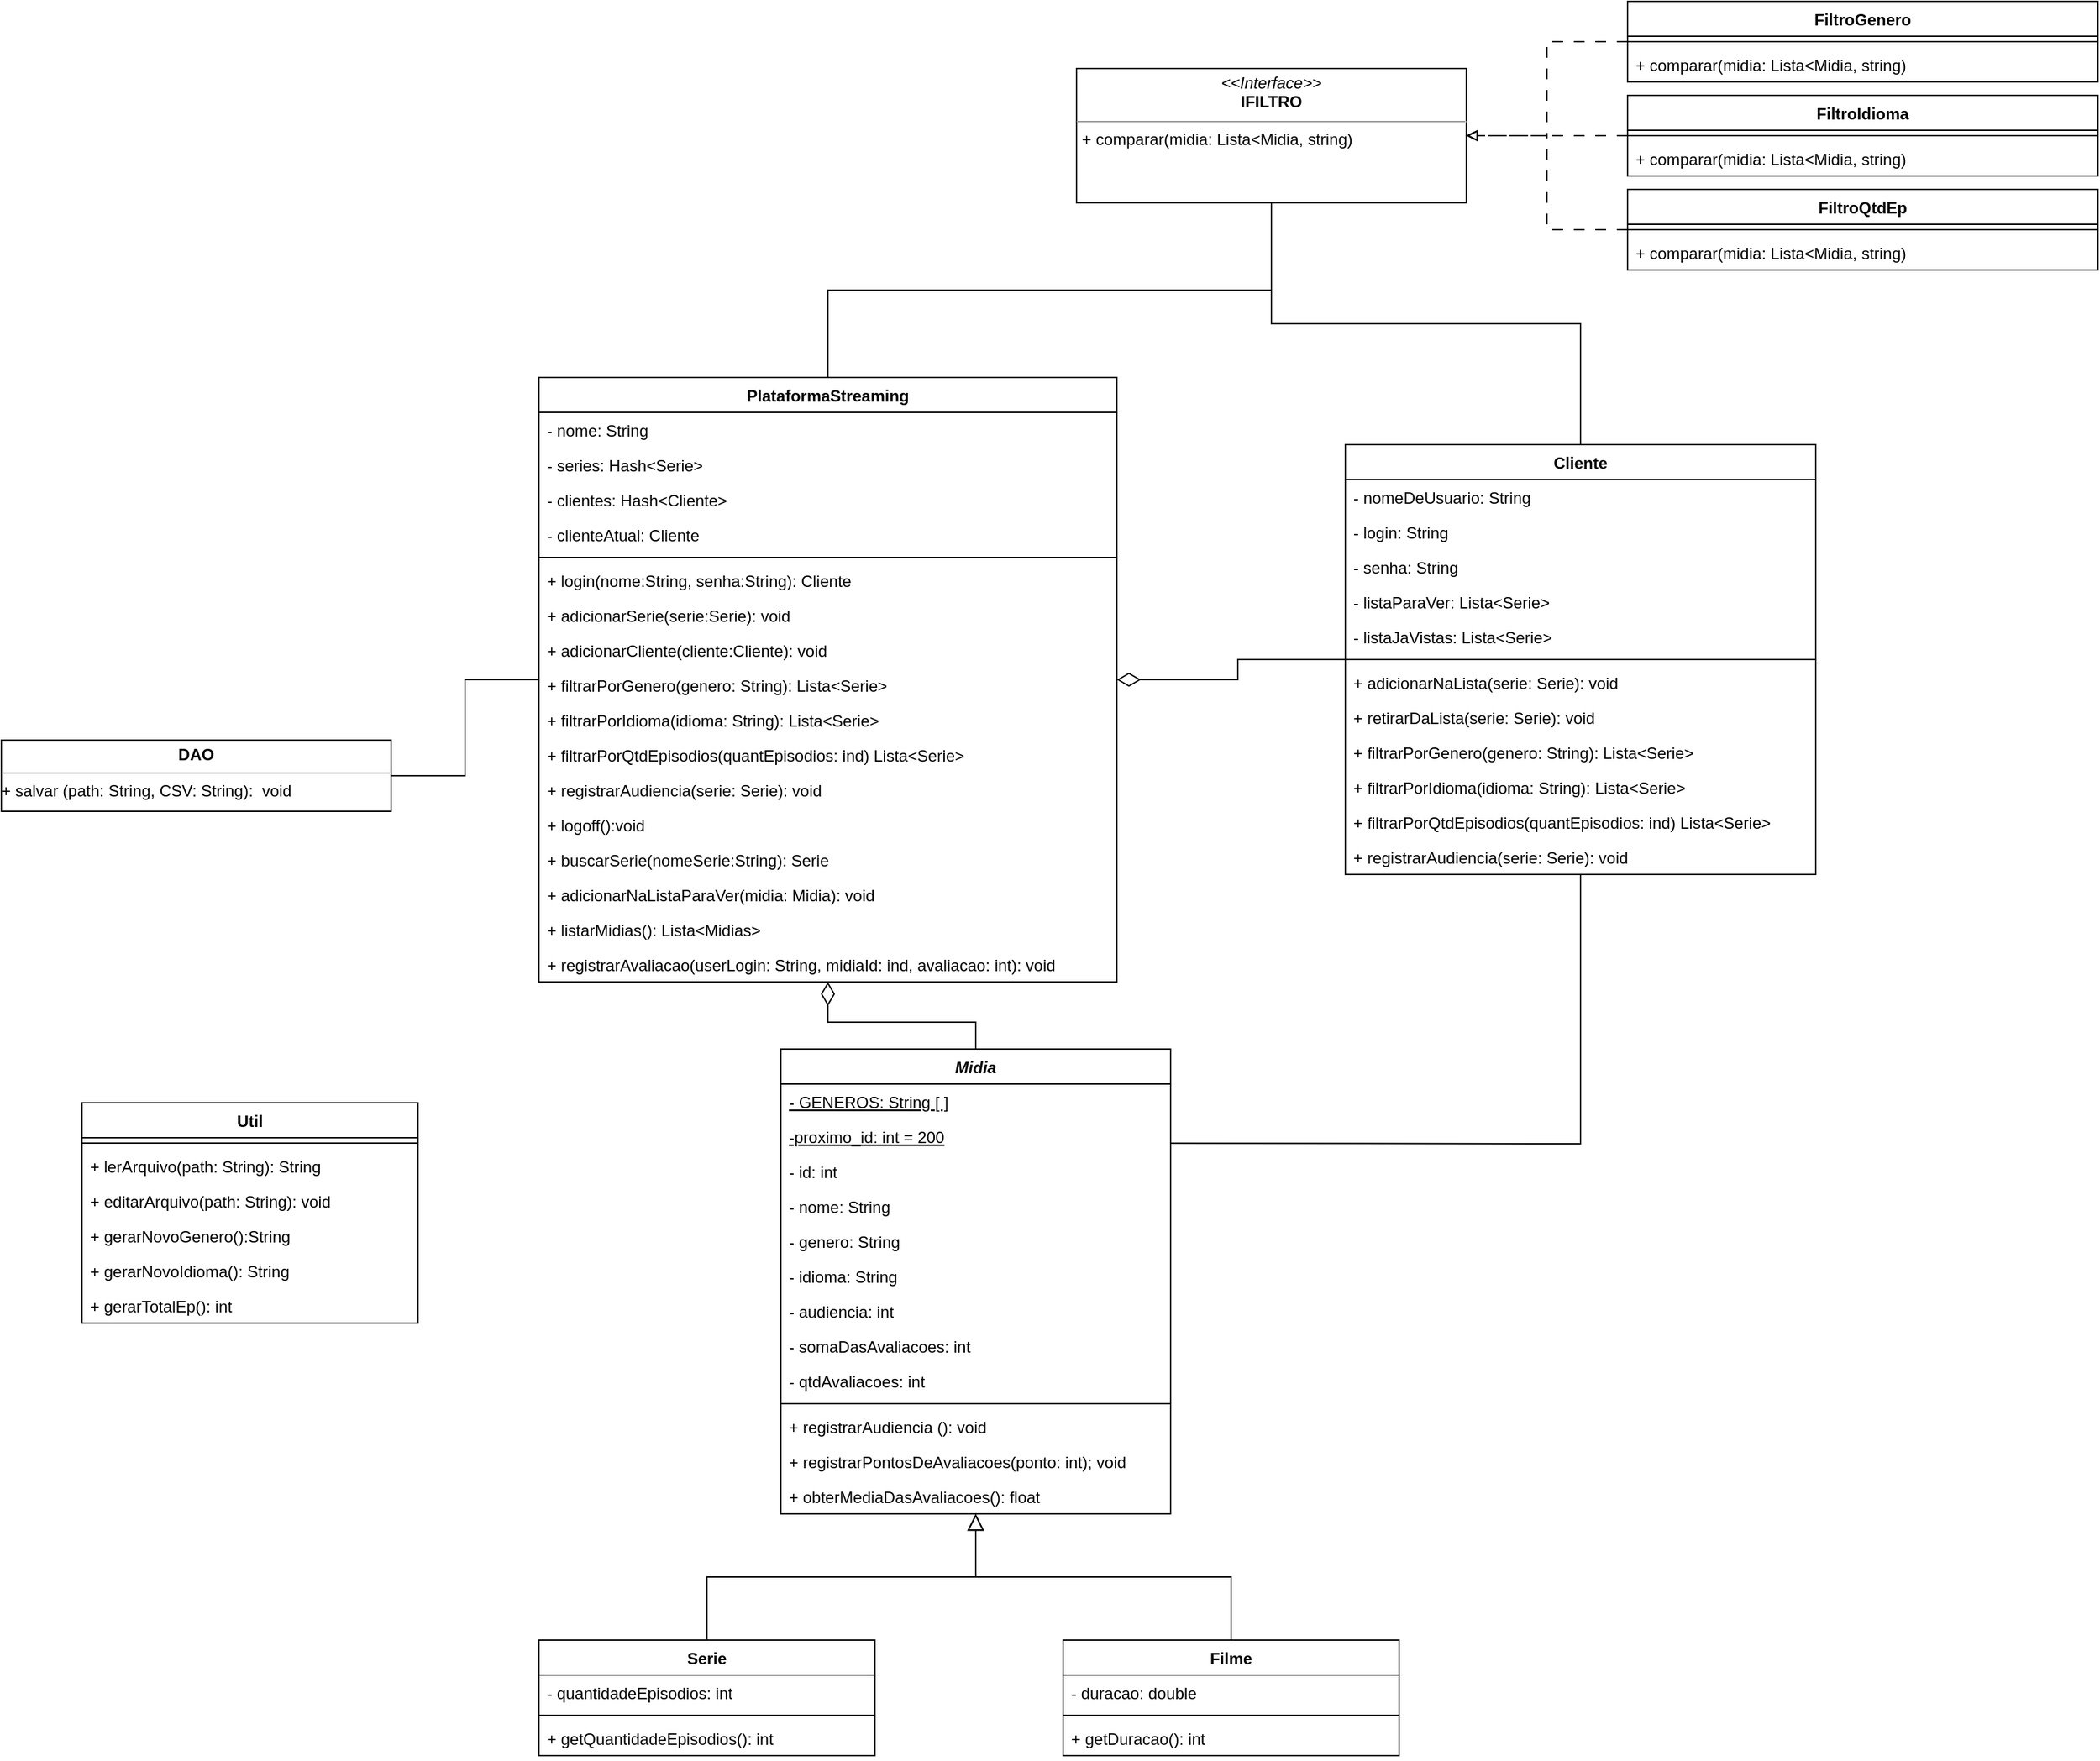 <mxfile>
    <diagram id="50cI8-ufThc3YRiq_WAF" name="v3">
        <mxGraphModel dx="1786" dy="1284" grid="0" gridSize="10" guides="1" tooltips="1" connect="1" arrows="1" fold="1" page="0" pageScale="1" pageWidth="827" pageHeight="1169" math="0" shadow="0">
            <root>
                <mxCell id="0"/>
                <mxCell id="1" parent="0"/>
                <mxCell id="WbZRABQQN3d2FCPdhamX-61" style="edgeStyle=orthogonalEdgeStyle;rounded=0;orthogonalLoop=1;jettySize=auto;html=1;endArrow=block;endFill=0;endSize=10;" parent="1" source="2" target="IEn7Jb9WdVNS1Jys6zx8-45" edge="1">
                    <mxGeometry relative="1" as="geometry">
                        <mxPoint x="185" y="740" as="targetPoint"/>
                    </mxGeometry>
                </mxCell>
                <mxCell id="2" value="Serie" style="swimlane;fontStyle=1;align=center;verticalAlign=top;childLayout=stackLayout;horizontal=1;startSize=26;horizontalStack=0;resizeParent=1;resizeParentMax=0;resizeLast=0;collapsible=1;marginBottom=0;labelBackgroundColor=none;gradientColor=none;swimlaneFillColor=default;" parent="1" vertex="1">
                    <mxGeometry x="-140" y="1040" width="250" height="86" as="geometry"/>
                </mxCell>
                <mxCell id="8" value="- quantidadeEpisodios: int" style="text;strokeColor=none;fillColor=none;align=left;verticalAlign=top;spacingLeft=4;spacingRight=4;overflow=hidden;rotatable=0;points=[[0,0.5],[1,0.5]];portConstraint=eastwest;" parent="2" vertex="1">
                    <mxGeometry y="26" width="250" height="26" as="geometry"/>
                </mxCell>
                <mxCell id="4" value="" style="line;strokeWidth=1;fillColor=none;align=left;verticalAlign=middle;spacingTop=-1;spacingLeft=3;spacingRight=3;rotatable=0;labelPosition=right;points=[];portConstraint=eastwest;strokeColor=inherit;" parent="2" vertex="1">
                    <mxGeometry y="52" width="250" height="8" as="geometry"/>
                </mxCell>
                <mxCell id="5" value="+ getQuantidadeEpisodios(): int" style="text;strokeColor=none;fillColor=none;align=left;verticalAlign=top;spacingLeft=4;spacingRight=4;overflow=hidden;rotatable=0;points=[[0,0.5],[1,0.5]];portConstraint=eastwest;" parent="2" vertex="1">
                    <mxGeometry y="60" width="250" height="26" as="geometry"/>
                </mxCell>
                <mxCell id="WbZRABQQN3d2FCPdhamX-60" style="edgeStyle=orthogonalEdgeStyle;rounded=0;orthogonalLoop=1;jettySize=auto;html=1;endArrow=diamondThin;endFill=0;startSize=15;endSize=15;" parent="1" source="12" target="27" edge="1">
                    <mxGeometry relative="1" as="geometry"/>
                </mxCell>
                <mxCell id="12" value="Cliente" style="swimlane;fontStyle=1;align=center;verticalAlign=top;childLayout=stackLayout;horizontal=1;startSize=26;horizontalStack=0;resizeParent=1;resizeParentMax=0;resizeLast=0;collapsible=1;marginBottom=0;swimlaneFillColor=default;fillColor=default;strokeColor=default;" parent="1" vertex="1">
                    <mxGeometry x="460" y="150" width="350" height="320" as="geometry"/>
                </mxCell>
                <mxCell id="13" value="- nomeDeUsuario: String" style="text;strokeColor=none;fillColor=none;align=left;verticalAlign=top;spacingLeft=4;spacingRight=4;overflow=hidden;rotatable=0;points=[[0,0.5],[1,0.5]];portConstraint=eastwest;fontStyle=0" parent="12" vertex="1">
                    <mxGeometry y="26" width="350" height="26" as="geometry"/>
                </mxCell>
                <mxCell id="45" value="- login: String" style="text;strokeColor=none;fillColor=none;align=left;verticalAlign=top;spacingLeft=4;spacingRight=4;overflow=hidden;rotatable=0;points=[[0,0.5],[1,0.5]];portConstraint=eastwest;" parent="12" vertex="1">
                    <mxGeometry y="52" width="350" height="26" as="geometry"/>
                </mxCell>
                <mxCell id="14" value="- senha: String" style="text;strokeColor=none;fillColor=none;align=left;verticalAlign=top;spacingLeft=4;spacingRight=4;overflow=hidden;rotatable=0;points=[[0,0.5],[1,0.5]];portConstraint=eastwest;" parent="12" vertex="1">
                    <mxGeometry y="78" width="350" height="26" as="geometry"/>
                </mxCell>
                <mxCell id="15" value="- listaParaVer: Lista&lt;Serie&gt;" style="text;strokeColor=none;fillColor=none;align=left;verticalAlign=top;spacingLeft=4;spacingRight=4;overflow=hidden;rotatable=0;points=[[0,0.5],[1,0.5]];portConstraint=eastwest;" parent="12" vertex="1">
                    <mxGeometry y="104" width="350" height="26" as="geometry"/>
                </mxCell>
                <mxCell id="16" value="- listaJaVistas: Lista&lt;Serie&gt;" style="text;strokeColor=none;fillColor=none;align=left;verticalAlign=top;spacingLeft=4;spacingRight=4;overflow=hidden;rotatable=0;points=[[0,0.5],[1,0.5]];portConstraint=eastwest;" parent="12" vertex="1">
                    <mxGeometry y="130" width="350" height="26" as="geometry"/>
                </mxCell>
                <mxCell id="19" value="" style="line;strokeWidth=1;fillColor=none;align=left;verticalAlign=middle;spacingTop=-1;spacingLeft=3;spacingRight=3;rotatable=0;labelPosition=right;points=[];portConstraint=eastwest;strokeColor=inherit;" parent="12" vertex="1">
                    <mxGeometry y="156" width="350" height="8" as="geometry"/>
                </mxCell>
                <mxCell id="20" value="+ adicionarNaLista(serie: Serie): void" style="text;strokeColor=none;fillColor=none;align=left;verticalAlign=top;spacingLeft=4;spacingRight=4;overflow=hidden;rotatable=0;points=[[0,0.5],[1,0.5]];portConstraint=eastwest;" parent="12" vertex="1">
                    <mxGeometry y="164" width="350" height="26" as="geometry"/>
                </mxCell>
                <mxCell id="26" value="+ retirarDaLista(serie: Serie): void" style="text;strokeColor=none;fillColor=none;align=left;verticalAlign=top;spacingLeft=4;spacingRight=4;overflow=hidden;rotatable=0;points=[[0,0.5],[1,0.5]];portConstraint=eastwest;" parent="12" vertex="1">
                    <mxGeometry y="190" width="350" height="26" as="geometry"/>
                </mxCell>
                <mxCell id="25" value="+ filtrarPorGenero(genero: String): Lista&lt;Serie&gt;" style="text;strokeColor=none;fillColor=none;align=left;verticalAlign=top;spacingLeft=4;spacingRight=4;overflow=hidden;rotatable=0;points=[[0,0.5],[1,0.5]];portConstraint=eastwest;" parent="12" vertex="1">
                    <mxGeometry y="216" width="350" height="26" as="geometry"/>
                </mxCell>
                <mxCell id="24" value="+ filtrarPorIdioma(idioma: String): Lista&lt;Serie&gt;" style="text;strokeColor=none;fillColor=none;align=left;verticalAlign=top;spacingLeft=4;spacingRight=4;overflow=hidden;rotatable=0;points=[[0,0.5],[1,0.5]];portConstraint=eastwest;" parent="12" vertex="1">
                    <mxGeometry y="242" width="350" height="26" as="geometry"/>
                </mxCell>
                <mxCell id="23" value="+ filtrarPorQtdEpisodios(quantEpisodios: ind) Lista&lt;Serie&gt;" style="text;strokeColor=none;fillColor=none;align=left;verticalAlign=top;spacingLeft=4;spacingRight=4;overflow=hidden;rotatable=0;points=[[0,0.5],[1,0.5]];portConstraint=eastwest;" parent="12" vertex="1">
                    <mxGeometry y="268" width="350" height="26" as="geometry"/>
                </mxCell>
                <mxCell id="22" value="+ registrarAudiencia(serie: Serie): void" style="text;strokeColor=none;fillColor=none;align=left;verticalAlign=top;spacingLeft=4;spacingRight=4;overflow=hidden;rotatable=0;points=[[0,0.5],[1,0.5]];portConstraint=eastwest;" parent="12" vertex="1">
                    <mxGeometry y="294" width="350" height="26" as="geometry"/>
                </mxCell>
                <mxCell id="9gk4cevXV9zJZhoNp6J2-84" style="edgeStyle=orthogonalEdgeStyle;rounded=0;orthogonalLoop=1;jettySize=auto;html=1;endArrow=none;endFill=0;" parent="1" source="27" target="9gk4cevXV9zJZhoNp6J2-59" edge="1">
                    <mxGeometry relative="1" as="geometry"/>
                </mxCell>
                <mxCell id="5sCaFGioni3txn1gWCEN-45" style="edgeStyle=orthogonalEdgeStyle;rounded=0;orthogonalLoop=1;jettySize=auto;html=1;endArrow=none;endFill=0;" parent="1" source="27" target="DNXeK4S501Q9JG8E1N2b-45" edge="1">
                    <mxGeometry relative="1" as="geometry"/>
                </mxCell>
                <mxCell id="27" value="PlataformaStreaming" style="swimlane;fontStyle=1;align=center;verticalAlign=top;childLayout=stackLayout;horizontal=1;startSize=26;horizontalStack=0;resizeParent=1;resizeParentMax=0;resizeLast=0;collapsible=1;marginBottom=0;swimlaneFillColor=default;" parent="1" vertex="1">
                    <mxGeometry x="-140" y="100" width="430" height="450" as="geometry"/>
                </mxCell>
                <mxCell id="28" value="- nome: String" style="text;strokeColor=none;fillColor=none;align=left;verticalAlign=top;spacingLeft=4;spacingRight=4;overflow=hidden;rotatable=0;points=[[0,0.5],[1,0.5]];portConstraint=eastwest;fontStyle=0" parent="27" vertex="1">
                    <mxGeometry y="26" width="430" height="26" as="geometry"/>
                </mxCell>
                <mxCell id="29" value="- series: Hash&lt;Serie&gt;" style="text;strokeColor=none;fillColor=none;align=left;verticalAlign=top;spacingLeft=4;spacingRight=4;overflow=hidden;rotatable=0;points=[[0,0.5],[1,0.5]];portConstraint=eastwest;" parent="27" vertex="1">
                    <mxGeometry y="52" width="430" height="26" as="geometry"/>
                </mxCell>
                <mxCell id="30" value="- clientes: Hash&lt;Cliente&gt;" style="text;strokeColor=none;fillColor=none;align=left;verticalAlign=top;spacingLeft=4;spacingRight=4;overflow=hidden;rotatable=0;points=[[0,0.5],[1,0.5]];portConstraint=eastwest;" parent="27" vertex="1">
                    <mxGeometry y="78" width="430" height="26" as="geometry"/>
                </mxCell>
                <mxCell id="31" value="- clienteAtual: Cliente" style="text;strokeColor=none;fillColor=none;align=left;verticalAlign=top;spacingLeft=4;spacingRight=4;overflow=hidden;rotatable=0;points=[[0,0.5],[1,0.5]];portConstraint=eastwest;" parent="27" vertex="1">
                    <mxGeometry y="104" width="430" height="26" as="geometry"/>
                </mxCell>
                <mxCell id="32" value="" style="line;strokeWidth=1;fillColor=none;align=left;verticalAlign=middle;spacingTop=-1;spacingLeft=3;spacingRight=3;rotatable=0;labelPosition=right;points=[];portConstraint=eastwest;strokeColor=inherit;" parent="27" vertex="1">
                    <mxGeometry y="130" width="430" height="8" as="geometry"/>
                </mxCell>
                <mxCell id="34" value="+ login(nome:String, senha:String): Cliente" style="text;strokeColor=none;fillColor=none;align=left;verticalAlign=top;spacingLeft=4;spacingRight=4;overflow=hidden;rotatable=0;points=[[0,0.5],[1,0.5]];portConstraint=eastwest;" parent="27" vertex="1">
                    <mxGeometry y="138" width="430" height="26" as="geometry"/>
                </mxCell>
                <mxCell id="33" value="+ adicionarSerie(serie:Serie): void" style="text;strokeColor=none;fillColor=none;align=left;verticalAlign=top;spacingLeft=4;spacingRight=4;overflow=hidden;rotatable=0;points=[[0,0.5],[1,0.5]];portConstraint=eastwest;" parent="27" vertex="1">
                    <mxGeometry y="164" width="430" height="26" as="geometry"/>
                </mxCell>
                <mxCell id="35" value="+ adicionarCliente(cliente:Cliente): void" style="text;strokeColor=none;fillColor=none;align=left;verticalAlign=top;spacingLeft=4;spacingRight=4;overflow=hidden;rotatable=0;points=[[0,0.5],[1,0.5]];portConstraint=eastwest;" parent="27" vertex="1">
                    <mxGeometry y="190" width="430" height="26" as="geometry"/>
                </mxCell>
                <mxCell id="44" value="+ filtrarPorGenero(genero: String): Lista&lt;Serie&gt;" style="text;strokeColor=none;fillColor=none;align=left;verticalAlign=top;spacingLeft=4;spacingRight=4;overflow=hidden;rotatable=0;points=[[0,0.5],[1,0.5]];portConstraint=eastwest;" parent="27" vertex="1">
                    <mxGeometry y="216" width="430" height="26" as="geometry"/>
                </mxCell>
                <mxCell id="36" value="+ filtrarPorIdioma(idioma: String): Lista&lt;Serie&gt;" style="text;strokeColor=none;fillColor=none;align=left;verticalAlign=top;spacingLeft=4;spacingRight=4;overflow=hidden;rotatable=0;points=[[0,0.5],[1,0.5]];portConstraint=eastwest;" parent="27" vertex="1">
                    <mxGeometry y="242" width="430" height="26" as="geometry"/>
                </mxCell>
                <mxCell id="37" value="+ filtrarPorQtdEpisodios(quantEpisodios: ind) Lista&lt;Serie&gt;" style="text;strokeColor=none;fillColor=none;align=left;verticalAlign=top;spacingLeft=4;spacingRight=4;overflow=hidden;rotatable=0;points=[[0,0.5],[1,0.5]];portConstraint=eastwest;" parent="27" vertex="1">
                    <mxGeometry y="268" width="430" height="26" as="geometry"/>
                </mxCell>
                <mxCell id="38" value="+ registrarAudiencia(serie: Serie): void" style="text;strokeColor=none;fillColor=none;align=left;verticalAlign=top;spacingLeft=4;spacingRight=4;overflow=hidden;rotatable=0;points=[[0,0.5],[1,0.5]];portConstraint=eastwest;" parent="27" vertex="1">
                    <mxGeometry y="294" width="430" height="26" as="geometry"/>
                </mxCell>
                <mxCell id="43" value="+ logoff():void" style="text;strokeColor=none;fillColor=none;align=left;verticalAlign=top;spacingLeft=4;spacingRight=4;overflow=hidden;rotatable=0;points=[[0,0.5],[1,0.5]];portConstraint=eastwest;" parent="27" vertex="1">
                    <mxGeometry y="320" width="430" height="26" as="geometry"/>
                </mxCell>
                <mxCell id="42" value="+ buscarSerie(nomeSerie:String): Serie" style="text;strokeColor=none;fillColor=none;align=left;verticalAlign=top;spacingLeft=4;spacingRight=4;overflow=hidden;rotatable=0;points=[[0,0.5],[1,0.5]];portConstraint=eastwest;" parent="27" vertex="1">
                    <mxGeometry y="346" width="430" height="26" as="geometry"/>
                </mxCell>
                <mxCell id="V_8C0T_4i5h4NuIPg0TQ-46" value="+ adicionarNaListaParaVer(midia: Midia): void" style="text;strokeColor=none;fillColor=none;align=left;verticalAlign=top;spacingLeft=4;spacingRight=4;overflow=hidden;rotatable=0;points=[[0,0.5],[1,0.5]];portConstraint=eastwest;" parent="27" vertex="1">
                    <mxGeometry y="372" width="430" height="26" as="geometry"/>
                </mxCell>
                <mxCell id="V_8C0T_4i5h4NuIPg0TQ-47" value="+ listarMidias(): Lista&lt;Midias&gt;" style="text;strokeColor=none;fillColor=none;align=left;verticalAlign=top;spacingLeft=4;spacingRight=4;overflow=hidden;rotatable=0;points=[[0,0.5],[1,0.5]];portConstraint=eastwest;" parent="27" vertex="1">
                    <mxGeometry y="398" width="430" height="26" as="geometry"/>
                </mxCell>
                <mxCell id="zvlUFIsTkBA_Bpty3qsS-45" value="+ registrarAvaliacao(userLogin: String, midiaId: ind, avaliacao: int): void" style="text;strokeColor=none;fillColor=none;align=left;verticalAlign=top;spacingLeft=4;spacingRight=4;overflow=hidden;rotatable=0;points=[[0,0.5],[1,0.5]];portConstraint=eastwest;" parent="27" vertex="1">
                    <mxGeometry y="424" width="430" height="26" as="geometry"/>
                </mxCell>
                <mxCell id="WbZRABQQN3d2FCPdhamX-58" style="edgeStyle=orthogonalEdgeStyle;rounded=0;orthogonalLoop=1;jettySize=auto;html=1;endArrow=diamondThin;endFill=0;startSize=10;endSize=15;" parent="1" source="IEn7Jb9WdVNS1Jys6zx8-45" target="27" edge="1">
                    <mxGeometry relative="1" as="geometry">
                        <mxPoint x="185" y="600" as="sourcePoint"/>
                    </mxGeometry>
                </mxCell>
                <mxCell id="WbZRABQQN3d2FCPdhamX-64" style="edgeStyle=orthogonalEdgeStyle;rounded=0;orthogonalLoop=1;jettySize=auto;html=1;endArrow=none;endFill=0;" parent="1" target="12" edge="1">
                    <mxGeometry relative="1" as="geometry">
                        <mxPoint x="280" y="670" as="sourcePoint"/>
                    </mxGeometry>
                </mxCell>
                <mxCell id="WbZRABQQN3d2FCPdhamX-62" style="edgeStyle=orthogonalEdgeStyle;rounded=0;orthogonalLoop=1;jettySize=auto;html=1;endArrow=block;endFill=0;startSize=10;endSize=10;" parent="1" source="WbZRABQQN3d2FCPdhamX-47" target="IEn7Jb9WdVNS1Jys6zx8-45" edge="1">
                    <mxGeometry relative="1" as="geometry">
                        <mxPoint x="380" y="820" as="targetPoint"/>
                    </mxGeometry>
                </mxCell>
                <mxCell id="WbZRABQQN3d2FCPdhamX-47" value="Filme" style="swimlane;fontStyle=1;align=center;verticalAlign=top;childLayout=stackLayout;horizontal=1;startSize=26;horizontalStack=0;resizeParent=1;resizeParentMax=0;resizeLast=0;collapsible=1;marginBottom=0;labelBackgroundColor=none;gradientColor=none;swimlaneFillColor=default;" parent="1" vertex="1">
                    <mxGeometry x="250" y="1040" width="250" height="86" as="geometry"/>
                </mxCell>
                <mxCell id="WbZRABQQN3d2FCPdhamX-53" value="- duracao: double" style="text;strokeColor=none;fillColor=none;align=left;verticalAlign=top;spacingLeft=4;spacingRight=4;overflow=hidden;rotatable=0;points=[[0,0.5],[1,0.5]];portConstraint=eastwest;" parent="WbZRABQQN3d2FCPdhamX-47" vertex="1">
                    <mxGeometry y="26" width="250" height="26" as="geometry"/>
                </mxCell>
                <mxCell id="WbZRABQQN3d2FCPdhamX-55" value="" style="line;strokeWidth=1;fillColor=none;align=left;verticalAlign=middle;spacingTop=-1;spacingLeft=3;spacingRight=3;rotatable=0;labelPosition=right;points=[];portConstraint=eastwest;strokeColor=inherit;" parent="WbZRABQQN3d2FCPdhamX-47" vertex="1">
                    <mxGeometry y="52" width="250" height="8" as="geometry"/>
                </mxCell>
                <mxCell id="3RweE8dVHe-qLZjWt7fM-50" value="+ getDuracao(): int" style="text;strokeColor=none;fillColor=none;align=left;verticalAlign=top;spacingLeft=4;spacingRight=4;overflow=hidden;rotatable=0;points=[[0,0.5],[1,0.5]];portConstraint=eastwest;" parent="WbZRABQQN3d2FCPdhamX-47" vertex="1">
                    <mxGeometry y="60" width="250" height="26" as="geometry"/>
                </mxCell>
                <mxCell id="IEn7Jb9WdVNS1Jys6zx8-45" value="Midia" style="swimlane;fontStyle=3;align=center;verticalAlign=top;childLayout=stackLayout;horizontal=1;startSize=26;horizontalStack=0;resizeParent=1;resizeParentMax=0;resizeLast=0;collapsible=1;marginBottom=0;labelBackgroundColor=none;gradientColor=none;swimlaneFillColor=default;" parent="1" vertex="1">
                    <mxGeometry x="40" y="600" width="290" height="346" as="geometry"/>
                </mxCell>
                <mxCell id="IEn7Jb9WdVNS1Jys6zx8-46" value="- GENEROS: String [ ]" style="text;strokeColor=none;fillColor=none;align=left;verticalAlign=top;spacingLeft=4;spacingRight=4;overflow=hidden;rotatable=0;points=[[0,0.5],[1,0.5]];portConstraint=eastwest;fontStyle=4" parent="IEn7Jb9WdVNS1Jys6zx8-45" vertex="1">
                    <mxGeometry y="26" width="290" height="26" as="geometry"/>
                </mxCell>
                <mxCell id="IEn7Jb9WdVNS1Jys6zx8-47" value="-proximo_id: int = 200" style="text;strokeColor=none;fillColor=none;align=left;verticalAlign=top;spacingLeft=4;spacingRight=4;overflow=hidden;rotatable=0;points=[[0,0.5],[1,0.5]];portConstraint=eastwest;fontStyle=4" parent="IEn7Jb9WdVNS1Jys6zx8-45" vertex="1">
                    <mxGeometry y="52" width="290" height="26" as="geometry"/>
                </mxCell>
                <mxCell id="IEn7Jb9WdVNS1Jys6zx8-48" value="- id: int" style="text;strokeColor=none;fillColor=none;align=left;verticalAlign=top;spacingLeft=4;spacingRight=4;overflow=hidden;rotatable=0;points=[[0,0.5],[1,0.5]];portConstraint=eastwest;" parent="IEn7Jb9WdVNS1Jys6zx8-45" vertex="1">
                    <mxGeometry y="78" width="290" height="26" as="geometry"/>
                </mxCell>
                <mxCell id="IEn7Jb9WdVNS1Jys6zx8-49" value="- nome: String" style="text;strokeColor=none;fillColor=none;align=left;verticalAlign=top;spacingLeft=4;spacingRight=4;overflow=hidden;rotatable=0;points=[[0,0.5],[1,0.5]];portConstraint=eastwest;" parent="IEn7Jb9WdVNS1Jys6zx8-45" vertex="1">
                    <mxGeometry y="104" width="290" height="26" as="geometry"/>
                </mxCell>
                <mxCell id="IEn7Jb9WdVNS1Jys6zx8-50" value="- genero: String" style="text;strokeColor=none;fillColor=none;align=left;verticalAlign=top;spacingLeft=4;spacingRight=4;overflow=hidden;rotatable=0;points=[[0,0.5],[1,0.5]];portConstraint=eastwest;" parent="IEn7Jb9WdVNS1Jys6zx8-45" vertex="1">
                    <mxGeometry y="130" width="290" height="26" as="geometry"/>
                </mxCell>
                <mxCell id="IEn7Jb9WdVNS1Jys6zx8-51" value="- idioma: String" style="text;strokeColor=none;fillColor=none;align=left;verticalAlign=top;spacingLeft=4;spacingRight=4;overflow=hidden;rotatable=0;points=[[0,0.5],[1,0.5]];portConstraint=eastwest;" parent="IEn7Jb9WdVNS1Jys6zx8-45" vertex="1">
                    <mxGeometry y="156" width="290" height="26" as="geometry"/>
                </mxCell>
                <mxCell id="IEn7Jb9WdVNS1Jys6zx8-53" value="- audiencia: int" style="text;strokeColor=none;fillColor=none;align=left;verticalAlign=top;spacingLeft=4;spacingRight=4;overflow=hidden;rotatable=0;points=[[0,0.5],[1,0.5]];portConstraint=eastwest;" parent="IEn7Jb9WdVNS1Jys6zx8-45" vertex="1">
                    <mxGeometry y="182" width="290" height="26" as="geometry"/>
                </mxCell>
                <mxCell id="3RweE8dVHe-qLZjWt7fM-45" value="- somaDasAvaliacoes: int" style="text;strokeColor=none;fillColor=none;align=left;verticalAlign=top;spacingLeft=4;spacingRight=4;overflow=hidden;rotatable=0;points=[[0,0.5],[1,0.5]];portConstraint=eastwest;" parent="IEn7Jb9WdVNS1Jys6zx8-45" vertex="1">
                    <mxGeometry y="208" width="290" height="26" as="geometry"/>
                </mxCell>
                <mxCell id="3RweE8dVHe-qLZjWt7fM-52" value="- qtdAvaliacoes: int" style="text;strokeColor=none;fillColor=none;align=left;verticalAlign=top;spacingLeft=4;spacingRight=4;overflow=hidden;rotatable=0;points=[[0,0.5],[1,0.5]];portConstraint=eastwest;" parent="IEn7Jb9WdVNS1Jys6zx8-45" vertex="1">
                    <mxGeometry y="234" width="290" height="26" as="geometry"/>
                </mxCell>
                <mxCell id="IEn7Jb9WdVNS1Jys6zx8-54" value="" style="line;strokeWidth=1;fillColor=none;align=left;verticalAlign=middle;spacingTop=-1;spacingLeft=3;spacingRight=3;rotatable=0;labelPosition=right;points=[];portConstraint=eastwest;strokeColor=inherit;" parent="IEn7Jb9WdVNS1Jys6zx8-45" vertex="1">
                    <mxGeometry y="260" width="290" height="8" as="geometry"/>
                </mxCell>
                <mxCell id="IEn7Jb9WdVNS1Jys6zx8-55" value="+ registrarAudiencia (): void" style="text;strokeColor=none;fillColor=none;align=left;verticalAlign=top;spacingLeft=4;spacingRight=4;overflow=hidden;rotatable=0;points=[[0,0.5],[1,0.5]];portConstraint=eastwest;fontStyle=0" parent="IEn7Jb9WdVNS1Jys6zx8-45" vertex="1">
                    <mxGeometry y="268" width="290" height="26" as="geometry"/>
                </mxCell>
                <mxCell id="3RweE8dVHe-qLZjWt7fM-47" value="+ registrarPontosDeAvaliacoes(ponto: int); void" style="text;strokeColor=none;fillColor=none;align=left;verticalAlign=top;spacingLeft=4;spacingRight=4;overflow=hidden;rotatable=0;points=[[0,0.5],[1,0.5]];portConstraint=eastwest;fontStyle=0" parent="IEn7Jb9WdVNS1Jys6zx8-45" vertex="1">
                    <mxGeometry y="294" width="290" height="26" as="geometry"/>
                </mxCell>
                <mxCell id="3RweE8dVHe-qLZjWt7fM-46" value="+ obterMediaDasAvaliacoes(): float" style="text;strokeColor=none;fillColor=none;align=left;verticalAlign=top;spacingLeft=4;spacingRight=4;overflow=hidden;rotatable=0;points=[[0,0.5],[1,0.5]];portConstraint=eastwest;fontStyle=0" parent="IEn7Jb9WdVNS1Jys6zx8-45" vertex="1">
                    <mxGeometry y="320" width="290" height="26" as="geometry"/>
                </mxCell>
                <mxCell id="9gk4cevXV9zJZhoNp6J2-60" style="edgeStyle=orthogonalEdgeStyle;rounded=0;orthogonalLoop=1;jettySize=auto;html=1;endArrow=none;endFill=0;" parent="1" source="9gk4cevXV9zJZhoNp6J2-59" target="12" edge="1">
                    <mxGeometry relative="1" as="geometry"/>
                </mxCell>
                <mxCell id="9gk4cevXV9zJZhoNp6J2-59" value="&lt;p style=&quot;margin:0px;margin-top:4px;text-align:center;&quot;&gt;&lt;i&gt;&amp;lt;&amp;lt;Interface&amp;gt;&amp;gt;&lt;/i&gt;&lt;br&gt;&lt;b&gt;IFILTRO&lt;/b&gt;&lt;/p&gt;&lt;hr size=&quot;1&quot;&gt;&lt;p style=&quot;margin:0px;margin-left:4px;&quot;&gt;+ comparar(midia: Lista&amp;lt;Midia, string)&lt;/p&gt;" style="verticalAlign=top;align=left;overflow=fill;fontSize=12;fontFamily=Helvetica;html=1;whiteSpace=wrap;" parent="1" vertex="1">
                    <mxGeometry x="260" y="-130" width="290" height="100" as="geometry"/>
                </mxCell>
                <mxCell id="9gk4cevXV9zJZhoNp6J2-80" style="edgeStyle=orthogonalEdgeStyle;rounded=0;orthogonalLoop=1;jettySize=auto;html=1;endArrow=block;endFill=0;dashed=1;dashPattern=8 8;entryX=1;entryY=0.5;entryDx=0;entryDy=0;" parent="1" source="9gk4cevXV9zJZhoNp6J2-61" target="9gk4cevXV9zJZhoNp6J2-59" edge="1">
                    <mxGeometry relative="1" as="geometry"/>
                </mxCell>
                <mxCell id="9gk4cevXV9zJZhoNp6J2-61" value="FiltroGenero" style="swimlane;fontStyle=1;align=center;verticalAlign=top;childLayout=stackLayout;horizontal=1;startSize=26;horizontalStack=0;resizeParent=1;resizeParentMax=0;resizeLast=0;collapsible=1;marginBottom=0;swimlaneFillColor=default;fillColor=default;strokeColor=default;" parent="1" vertex="1">
                    <mxGeometry x="670" y="-180" width="350" height="60" as="geometry"/>
                </mxCell>
                <mxCell id="9gk4cevXV9zJZhoNp6J2-67" value="" style="line;strokeWidth=1;fillColor=none;align=left;verticalAlign=middle;spacingTop=-1;spacingLeft=3;spacingRight=3;rotatable=0;labelPosition=right;points=[];portConstraint=eastwest;strokeColor=inherit;" parent="9gk4cevXV9zJZhoNp6J2-61" vertex="1">
                    <mxGeometry y="26" width="350" height="8" as="geometry"/>
                </mxCell>
                <mxCell id="9gk4cevXV9zJZhoNp6J2-68" value="+ comparar(midia: Lista&lt;Midia, string)" style="text;strokeColor=none;fillColor=none;align=left;verticalAlign=top;spacingLeft=4;spacingRight=4;overflow=hidden;rotatable=0;points=[[0,0.5],[1,0.5]];portConstraint=eastwest;" parent="9gk4cevXV9zJZhoNp6J2-61" vertex="1">
                    <mxGeometry y="34" width="350" height="26" as="geometry"/>
                </mxCell>
                <mxCell id="9gk4cevXV9zJZhoNp6J2-81" style="edgeStyle=orthogonalEdgeStyle;rounded=0;orthogonalLoop=1;jettySize=auto;html=1;endArrow=block;endFill=0;dashed=1;dashPattern=8 8;" parent="1" source="9gk4cevXV9zJZhoNp6J2-74" target="9gk4cevXV9zJZhoNp6J2-59" edge="1">
                    <mxGeometry relative="1" as="geometry"/>
                </mxCell>
                <mxCell id="9gk4cevXV9zJZhoNp6J2-74" value="FiltroIdioma" style="swimlane;fontStyle=1;align=center;verticalAlign=top;childLayout=stackLayout;horizontal=1;startSize=26;horizontalStack=0;resizeParent=1;resizeParentMax=0;resizeLast=0;collapsible=1;marginBottom=0;swimlaneFillColor=default;fillColor=default;strokeColor=default;" parent="1" vertex="1">
                    <mxGeometry x="670" y="-110" width="350" height="60" as="geometry"/>
                </mxCell>
                <mxCell id="9gk4cevXV9zJZhoNp6J2-75" value="" style="line;strokeWidth=1;fillColor=none;align=left;verticalAlign=middle;spacingTop=-1;spacingLeft=3;spacingRight=3;rotatable=0;labelPosition=right;points=[];portConstraint=eastwest;strokeColor=inherit;" parent="9gk4cevXV9zJZhoNp6J2-74" vertex="1">
                    <mxGeometry y="26" width="350" height="8" as="geometry"/>
                </mxCell>
                <mxCell id="9gk4cevXV9zJZhoNp6J2-76" value="+ comparar(midia: Lista&lt;Midia, string)" style="text;strokeColor=none;fillColor=none;align=left;verticalAlign=top;spacingLeft=4;spacingRight=4;overflow=hidden;rotatable=0;points=[[0,0.5],[1,0.5]];portConstraint=eastwest;" parent="9gk4cevXV9zJZhoNp6J2-74" vertex="1">
                    <mxGeometry y="34" width="350" height="26" as="geometry"/>
                </mxCell>
                <mxCell id="9gk4cevXV9zJZhoNp6J2-83" style="edgeStyle=orthogonalEdgeStyle;rounded=0;orthogonalLoop=1;jettySize=auto;html=1;endArrow=block;endFill=0;dashed=1;dashPattern=8 8;" parent="1" source="9gk4cevXV9zJZhoNp6J2-77" target="9gk4cevXV9zJZhoNp6J2-59" edge="1">
                    <mxGeometry relative="1" as="geometry"/>
                </mxCell>
                <mxCell id="9gk4cevXV9zJZhoNp6J2-77" value="FiltroQtdEp" style="swimlane;fontStyle=1;align=center;verticalAlign=top;childLayout=stackLayout;horizontal=1;startSize=26;horizontalStack=0;resizeParent=1;resizeParentMax=0;resizeLast=0;collapsible=1;marginBottom=0;swimlaneFillColor=default;fillColor=default;strokeColor=default;" parent="1" vertex="1">
                    <mxGeometry x="670" y="-40" width="350" height="60" as="geometry"/>
                </mxCell>
                <mxCell id="9gk4cevXV9zJZhoNp6J2-78" value="" style="line;strokeWidth=1;fillColor=none;align=left;verticalAlign=middle;spacingTop=-1;spacingLeft=3;spacingRight=3;rotatable=0;labelPosition=right;points=[];portConstraint=eastwest;strokeColor=inherit;" parent="9gk4cevXV9zJZhoNp6J2-77" vertex="1">
                    <mxGeometry y="26" width="350" height="8" as="geometry"/>
                </mxCell>
                <mxCell id="9gk4cevXV9zJZhoNp6J2-79" value="+ comparar(midia: Lista&lt;Midia, string)" style="text;strokeColor=none;fillColor=none;align=left;verticalAlign=top;spacingLeft=4;spacingRight=4;overflow=hidden;rotatable=0;points=[[0,0.5],[1,0.5]];portConstraint=eastwest;" parent="9gk4cevXV9zJZhoNp6J2-77" vertex="1">
                    <mxGeometry y="34" width="350" height="26" as="geometry"/>
                </mxCell>
                <mxCell id="DNXeK4S501Q9JG8E1N2b-45" value="&lt;p style=&quot;margin:0px;margin-top:4px;text-align:center;&quot;&gt;&lt;b&gt;DAO&lt;/b&gt;&lt;/p&gt;&lt;hr size=&quot;1&quot;&gt;+ salvar (path: String, CSV: String):&amp;nbsp;&amp;nbsp;void&amp;nbsp;&lt;br&gt;&lt;br&gt;&lt;br&gt;&lt;p style=&quot;margin:0px;margin-left:4px;&quot;&gt;&lt;/p&gt;" style="verticalAlign=top;align=left;overflow=fill;fontSize=12;fontFamily=Helvetica;html=1;whiteSpace=wrap;" parent="1" vertex="1">
                    <mxGeometry x="-540" y="370" width="290" height="53" as="geometry"/>
                </mxCell>
                <mxCell id="PF2ABuw497OMKh5ozmki-45" value="Util" style="swimlane;fontStyle=1;align=center;verticalAlign=top;childLayout=stackLayout;horizontal=1;startSize=26;horizontalStack=0;resizeParent=1;resizeParentMax=0;resizeLast=0;collapsible=1;marginBottom=0;labelBackgroundColor=none;gradientColor=none;swimlaneFillColor=default;" parent="1" vertex="1">
                    <mxGeometry x="-480" y="640" width="250" height="164" as="geometry"/>
                </mxCell>
                <mxCell id="PF2ABuw497OMKh5ozmki-54" value="" style="line;strokeWidth=1;fillColor=none;align=left;verticalAlign=middle;spacingTop=-1;spacingLeft=3;spacingRight=3;rotatable=0;labelPosition=right;points=[];portConstraint=eastwest;strokeColor=inherit;" parent="PF2ABuw497OMKh5ozmki-45" vertex="1">
                    <mxGeometry y="26" width="250" height="8" as="geometry"/>
                </mxCell>
                <mxCell id="PF2ABuw497OMKh5ozmki-55" value="+ lerArquivo(path: String): String" style="text;strokeColor=none;fillColor=none;align=left;verticalAlign=top;spacingLeft=4;spacingRight=4;overflow=hidden;rotatable=0;points=[[0,0.5],[1,0.5]];portConstraint=eastwest;fontStyle=0" parent="PF2ABuw497OMKh5ozmki-45" vertex="1">
                    <mxGeometry y="34" width="250" height="26" as="geometry"/>
                </mxCell>
                <mxCell id="PF2ABuw497OMKh5ozmki-65" value="+ editarArquivo(path: String): void" style="text;strokeColor=none;fillColor=none;align=left;verticalAlign=top;spacingLeft=4;spacingRight=4;overflow=hidden;rotatable=0;points=[[0,0.5],[1,0.5]];portConstraint=eastwest;fontStyle=0" parent="PF2ABuw497OMKh5ozmki-45" vertex="1">
                    <mxGeometry y="60" width="250" height="26" as="geometry"/>
                </mxCell>
                <mxCell id="PF2ABuw497OMKh5ozmki-57" value="+ gerarNovoGenero():String" style="text;strokeColor=none;fillColor=none;align=left;verticalAlign=top;spacingLeft=4;spacingRight=4;overflow=hidden;rotatable=0;points=[[0,0.5],[1,0.5]];portConstraint=eastwest;fontStyle=0" parent="PF2ABuw497OMKh5ozmki-45" vertex="1">
                    <mxGeometry y="86" width="250" height="26" as="geometry"/>
                </mxCell>
                <mxCell id="PF2ABuw497OMKh5ozmki-58" value="+ gerarNovoIdioma(): String" style="text;strokeColor=none;fillColor=none;align=left;verticalAlign=top;spacingLeft=4;spacingRight=4;overflow=hidden;rotatable=0;points=[[0,0.5],[1,0.5]];portConstraint=eastwest;fontStyle=0" parent="PF2ABuw497OMKh5ozmki-45" vertex="1">
                    <mxGeometry y="112" width="250" height="26" as="geometry"/>
                </mxCell>
                <mxCell id="PF2ABuw497OMKh5ozmki-56" value="+ gerarTotalEp(): int" style="text;strokeColor=none;fillColor=none;align=left;verticalAlign=top;spacingLeft=4;spacingRight=4;overflow=hidden;rotatable=0;points=[[0,0.5],[1,0.5]];portConstraint=eastwest;fontStyle=0" parent="PF2ABuw497OMKh5ozmki-45" vertex="1">
                    <mxGeometry y="138" width="250" height="26" as="geometry"/>
                </mxCell>
            </root>
        </mxGraphModel>
    </diagram>
    <diagram id="787HtdYfgS2J60BcZzw1" name="v2">
        <mxGraphModel dx="1386" dy="1284" grid="0" gridSize="10" guides="1" tooltips="1" connect="1" arrows="1" fold="1" page="0" pageScale="1" pageWidth="1600" pageHeight="900" math="0" shadow="0">
            <root>
                <mxCell id="0"/>
                <mxCell id="1" parent="0"/>
                <mxCell id="vzn-YieU-RV8K0PZS43G-1" style="edgeStyle=orthogonalEdgeStyle;rounded=0;orthogonalLoop=1;jettySize=auto;html=1;endArrow=block;endFill=0;endSize=10;" edge="1" parent="1" source="vzn-YieU-RV8K0PZS43G-2" target="vzn-YieU-RV8K0PZS43G-43">
                    <mxGeometry relative="1" as="geometry">
                        <mxPoint x="185" y="740" as="targetPoint"/>
                    </mxGeometry>
                </mxCell>
                <mxCell id="vzn-YieU-RV8K0PZS43G-2" value="Serie" style="swimlane;fontStyle=1;align=center;verticalAlign=top;childLayout=stackLayout;horizontal=1;startSize=26;horizontalStack=0;resizeParent=1;resizeParentMax=0;resizeLast=0;collapsible=1;marginBottom=0;labelBackgroundColor=none;gradientColor=none;swimlaneFillColor=default;" vertex="1" parent="1">
                    <mxGeometry x="-120" y="970" width="250" height="86" as="geometry"/>
                </mxCell>
                <mxCell id="vzn-YieU-RV8K0PZS43G-3" value="- quantidadeEpisodios: int" style="text;strokeColor=none;fillColor=none;align=left;verticalAlign=top;spacingLeft=4;spacingRight=4;overflow=hidden;rotatable=0;points=[[0,0.5],[1,0.5]];portConstraint=eastwest;" vertex="1" parent="vzn-YieU-RV8K0PZS43G-2">
                    <mxGeometry y="26" width="250" height="26" as="geometry"/>
                </mxCell>
                <mxCell id="vzn-YieU-RV8K0PZS43G-4" value="" style="line;strokeWidth=1;fillColor=none;align=left;verticalAlign=middle;spacingTop=-1;spacingLeft=3;spacingRight=3;rotatable=0;labelPosition=right;points=[];portConstraint=eastwest;strokeColor=inherit;" vertex="1" parent="vzn-YieU-RV8K0PZS43G-2">
                    <mxGeometry y="52" width="250" height="8" as="geometry"/>
                </mxCell>
                <mxCell id="vzn-YieU-RV8K0PZS43G-5" value="+ registrarAudiencia (): void" style="text;strokeColor=none;fillColor=none;align=left;verticalAlign=top;spacingLeft=4;spacingRight=4;overflow=hidden;rotatable=0;points=[[0,0.5],[1,0.5]];portConstraint=eastwest;" vertex="1" parent="vzn-YieU-RV8K0PZS43G-2">
                    <mxGeometry y="60" width="250" height="26" as="geometry"/>
                </mxCell>
                <mxCell id="vzn-YieU-RV8K0PZS43G-6" style="edgeStyle=orthogonalEdgeStyle;rounded=0;orthogonalLoop=1;jettySize=auto;html=1;endArrow=diamondThin;endFill=0;startSize=15;endSize=15;" edge="1" parent="1" source="vzn-YieU-RV8K0PZS43G-7" target="vzn-YieU-RV8K0PZS43G-21">
                    <mxGeometry relative="1" as="geometry"/>
                </mxCell>
                <mxCell id="vzn-YieU-RV8K0PZS43G-7" value="Cliente" style="swimlane;fontStyle=1;align=center;verticalAlign=top;childLayout=stackLayout;horizontal=1;startSize=26;horizontalStack=0;resizeParent=1;resizeParentMax=0;resizeLast=0;collapsible=1;marginBottom=0;swimlaneFillColor=default;fillColor=default;strokeColor=default;" vertex="1" parent="1">
                    <mxGeometry x="430" y="260" width="350" height="320" as="geometry"/>
                </mxCell>
                <mxCell id="vzn-YieU-RV8K0PZS43G-8" value="- nomeDeUsuario: String" style="text;strokeColor=none;fillColor=none;align=left;verticalAlign=top;spacingLeft=4;spacingRight=4;overflow=hidden;rotatable=0;points=[[0,0.5],[1,0.5]];portConstraint=eastwest;fontStyle=0" vertex="1" parent="vzn-YieU-RV8K0PZS43G-7">
                    <mxGeometry y="26" width="350" height="26" as="geometry"/>
                </mxCell>
                <mxCell id="vzn-YieU-RV8K0PZS43G-9" value="- login: String" style="text;strokeColor=none;fillColor=none;align=left;verticalAlign=top;spacingLeft=4;spacingRight=4;overflow=hidden;rotatable=0;points=[[0,0.5],[1,0.5]];portConstraint=eastwest;" vertex="1" parent="vzn-YieU-RV8K0PZS43G-7">
                    <mxGeometry y="52" width="350" height="26" as="geometry"/>
                </mxCell>
                <mxCell id="vzn-YieU-RV8K0PZS43G-10" value="- senha: String" style="text;strokeColor=none;fillColor=none;align=left;verticalAlign=top;spacingLeft=4;spacingRight=4;overflow=hidden;rotatable=0;points=[[0,0.5],[1,0.5]];portConstraint=eastwest;" vertex="1" parent="vzn-YieU-RV8K0PZS43G-7">
                    <mxGeometry y="78" width="350" height="26" as="geometry"/>
                </mxCell>
                <mxCell id="vzn-YieU-RV8K0PZS43G-11" value="- listaParaVer: Lista&lt;Serie&gt;" style="text;strokeColor=none;fillColor=none;align=left;verticalAlign=top;spacingLeft=4;spacingRight=4;overflow=hidden;rotatable=0;points=[[0,0.5],[1,0.5]];portConstraint=eastwest;" vertex="1" parent="vzn-YieU-RV8K0PZS43G-7">
                    <mxGeometry y="104" width="350" height="26" as="geometry"/>
                </mxCell>
                <mxCell id="vzn-YieU-RV8K0PZS43G-12" value="- listaJaVistas: Lista&lt;Serie&gt;" style="text;strokeColor=none;fillColor=none;align=left;verticalAlign=top;spacingLeft=4;spacingRight=4;overflow=hidden;rotatable=0;points=[[0,0.5],[1,0.5]];portConstraint=eastwest;" vertex="1" parent="vzn-YieU-RV8K0PZS43G-7">
                    <mxGeometry y="130" width="350" height="26" as="geometry"/>
                </mxCell>
                <mxCell id="vzn-YieU-RV8K0PZS43G-13" value="" style="line;strokeWidth=1;fillColor=none;align=left;verticalAlign=middle;spacingTop=-1;spacingLeft=3;spacingRight=3;rotatable=0;labelPosition=right;points=[];portConstraint=eastwest;strokeColor=inherit;" vertex="1" parent="vzn-YieU-RV8K0PZS43G-7">
                    <mxGeometry y="156" width="350" height="8" as="geometry"/>
                </mxCell>
                <mxCell id="vzn-YieU-RV8K0PZS43G-14" value="+ adicionarNaLista(serie: Serie): void" style="text;strokeColor=none;fillColor=none;align=left;verticalAlign=top;spacingLeft=4;spacingRight=4;overflow=hidden;rotatable=0;points=[[0,0.5],[1,0.5]];portConstraint=eastwest;" vertex="1" parent="vzn-YieU-RV8K0PZS43G-7">
                    <mxGeometry y="164" width="350" height="26" as="geometry"/>
                </mxCell>
                <mxCell id="vzn-YieU-RV8K0PZS43G-15" value="+ retirarDaLista(serie: Serie): void" style="text;strokeColor=none;fillColor=none;align=left;verticalAlign=top;spacingLeft=4;spacingRight=4;overflow=hidden;rotatable=0;points=[[0,0.5],[1,0.5]];portConstraint=eastwest;" vertex="1" parent="vzn-YieU-RV8K0PZS43G-7">
                    <mxGeometry y="190" width="350" height="26" as="geometry"/>
                </mxCell>
                <mxCell id="vzn-YieU-RV8K0PZS43G-16" value="+ filtrarPorGenero(genero: String): Lista&lt;Serie&gt;" style="text;strokeColor=none;fillColor=none;align=left;verticalAlign=top;spacingLeft=4;spacingRight=4;overflow=hidden;rotatable=0;points=[[0,0.5],[1,0.5]];portConstraint=eastwest;" vertex="1" parent="vzn-YieU-RV8K0PZS43G-7">
                    <mxGeometry y="216" width="350" height="26" as="geometry"/>
                </mxCell>
                <mxCell id="vzn-YieU-RV8K0PZS43G-17" value="+ filtrarPorIdioma(idioma: String): Lista&lt;Serie&gt;" style="text;strokeColor=none;fillColor=none;align=left;verticalAlign=top;spacingLeft=4;spacingRight=4;overflow=hidden;rotatable=0;points=[[0,0.5],[1,0.5]];portConstraint=eastwest;" vertex="1" parent="vzn-YieU-RV8K0PZS43G-7">
                    <mxGeometry y="242" width="350" height="26" as="geometry"/>
                </mxCell>
                <mxCell id="vzn-YieU-RV8K0PZS43G-18" value="+ filtrarPorQtdEpisodios(quantEpisodios: ind) Lista&lt;Serie&gt;" style="text;strokeColor=none;fillColor=none;align=left;verticalAlign=top;spacingLeft=4;spacingRight=4;overflow=hidden;rotatable=0;points=[[0,0.5],[1,0.5]];portConstraint=eastwest;" vertex="1" parent="vzn-YieU-RV8K0PZS43G-7">
                    <mxGeometry y="268" width="350" height="26" as="geometry"/>
                </mxCell>
                <mxCell id="vzn-YieU-RV8K0PZS43G-19" value="+ registrarAudiencia(serie: Serie): void" style="text;strokeColor=none;fillColor=none;align=left;verticalAlign=top;spacingLeft=4;spacingRight=4;overflow=hidden;rotatable=0;points=[[0,0.5],[1,0.5]];portConstraint=eastwest;" vertex="1" parent="vzn-YieU-RV8K0PZS43G-7">
                    <mxGeometry y="294" width="350" height="26" as="geometry"/>
                </mxCell>
                <mxCell id="vzn-YieU-RV8K0PZS43G-20" style="edgeStyle=orthogonalEdgeStyle;rounded=0;orthogonalLoop=1;jettySize=auto;html=1;endArrow=none;endFill=0;" edge="1" parent="1" source="vzn-YieU-RV8K0PZS43G-21" target="vzn-YieU-RV8K0PZS43G-54">
                    <mxGeometry relative="1" as="geometry"/>
                </mxCell>
                <mxCell id="vzn-YieU-RV8K0PZS43G-21" value="PlataformaStreaming" style="swimlane;fontStyle=1;align=center;verticalAlign=top;childLayout=stackLayout;horizontal=1;startSize=26;horizontalStack=0;resizeParent=1;resizeParentMax=0;resizeLast=0;collapsible=1;marginBottom=0;swimlaneFillColor=default;" vertex="1" parent="1">
                    <mxGeometry x="10" y="150" width="350" height="372" as="geometry"/>
                </mxCell>
                <mxCell id="vzn-YieU-RV8K0PZS43G-22" value="- nome: String" style="text;strokeColor=none;fillColor=none;align=left;verticalAlign=top;spacingLeft=4;spacingRight=4;overflow=hidden;rotatable=0;points=[[0,0.5],[1,0.5]];portConstraint=eastwest;fontStyle=0" vertex="1" parent="vzn-YieU-RV8K0PZS43G-21">
                    <mxGeometry y="26" width="350" height="26" as="geometry"/>
                </mxCell>
                <mxCell id="vzn-YieU-RV8K0PZS43G-23" value="- series: Hash&lt;Serie&gt;" style="text;strokeColor=none;fillColor=none;align=left;verticalAlign=top;spacingLeft=4;spacingRight=4;overflow=hidden;rotatable=0;points=[[0,0.5],[1,0.5]];portConstraint=eastwest;" vertex="1" parent="vzn-YieU-RV8K0PZS43G-21">
                    <mxGeometry y="52" width="350" height="26" as="geometry"/>
                </mxCell>
                <mxCell id="vzn-YieU-RV8K0PZS43G-24" value="- clientes: Hash&lt;Cliente&gt;" style="text;strokeColor=none;fillColor=none;align=left;verticalAlign=top;spacingLeft=4;spacingRight=4;overflow=hidden;rotatable=0;points=[[0,0.5],[1,0.5]];portConstraint=eastwest;" vertex="1" parent="vzn-YieU-RV8K0PZS43G-21">
                    <mxGeometry y="78" width="350" height="26" as="geometry"/>
                </mxCell>
                <mxCell id="vzn-YieU-RV8K0PZS43G-25" value="- clienteAtual: Cliente" style="text;strokeColor=none;fillColor=none;align=left;verticalAlign=top;spacingLeft=4;spacingRight=4;overflow=hidden;rotatable=0;points=[[0,0.5],[1,0.5]];portConstraint=eastwest;" vertex="1" parent="vzn-YieU-RV8K0PZS43G-21">
                    <mxGeometry y="104" width="350" height="26" as="geometry"/>
                </mxCell>
                <mxCell id="vzn-YieU-RV8K0PZS43G-26" value="" style="line;strokeWidth=1;fillColor=none;align=left;verticalAlign=middle;spacingTop=-1;spacingLeft=3;spacingRight=3;rotatable=0;labelPosition=right;points=[];portConstraint=eastwest;strokeColor=inherit;" vertex="1" parent="vzn-YieU-RV8K0PZS43G-21">
                    <mxGeometry y="130" width="350" height="8" as="geometry"/>
                </mxCell>
                <mxCell id="vzn-YieU-RV8K0PZS43G-27" value="+ login(nome:String, senha:String): Cliente" style="text;strokeColor=none;fillColor=none;align=left;verticalAlign=top;spacingLeft=4;spacingRight=4;overflow=hidden;rotatable=0;points=[[0,0.5],[1,0.5]];portConstraint=eastwest;" vertex="1" parent="vzn-YieU-RV8K0PZS43G-21">
                    <mxGeometry y="138" width="350" height="26" as="geometry"/>
                </mxCell>
                <mxCell id="vzn-YieU-RV8K0PZS43G-28" value="+ adicionarSerie(serie:Serie): void" style="text;strokeColor=none;fillColor=none;align=left;verticalAlign=top;spacingLeft=4;spacingRight=4;overflow=hidden;rotatable=0;points=[[0,0.5],[1,0.5]];portConstraint=eastwest;" vertex="1" parent="vzn-YieU-RV8K0PZS43G-21">
                    <mxGeometry y="164" width="350" height="26" as="geometry"/>
                </mxCell>
                <mxCell id="vzn-YieU-RV8K0PZS43G-29" value="+ adicionarCliente(cliente:Cliente): void" style="text;strokeColor=none;fillColor=none;align=left;verticalAlign=top;spacingLeft=4;spacingRight=4;overflow=hidden;rotatable=0;points=[[0,0.5],[1,0.5]];portConstraint=eastwest;" vertex="1" parent="vzn-YieU-RV8K0PZS43G-21">
                    <mxGeometry y="190" width="350" height="26" as="geometry"/>
                </mxCell>
                <mxCell id="vzn-YieU-RV8K0PZS43G-30" value="+ filtrarPorGenero(genero: String): Lista&lt;Serie&gt;" style="text;strokeColor=none;fillColor=none;align=left;verticalAlign=top;spacingLeft=4;spacingRight=4;overflow=hidden;rotatable=0;points=[[0,0.5],[1,0.5]];portConstraint=eastwest;" vertex="1" parent="vzn-YieU-RV8K0PZS43G-21">
                    <mxGeometry y="216" width="350" height="26" as="geometry"/>
                </mxCell>
                <mxCell id="vzn-YieU-RV8K0PZS43G-31" value="+ filtrarPorIdioma(idioma: String): Lista&lt;Serie&gt;" style="text;strokeColor=none;fillColor=none;align=left;verticalAlign=top;spacingLeft=4;spacingRight=4;overflow=hidden;rotatable=0;points=[[0,0.5],[1,0.5]];portConstraint=eastwest;" vertex="1" parent="vzn-YieU-RV8K0PZS43G-21">
                    <mxGeometry y="242" width="350" height="26" as="geometry"/>
                </mxCell>
                <mxCell id="vzn-YieU-RV8K0PZS43G-32" value="+ filtrarPorQtdEpisodios(quantEpisodios: ind) Lista&lt;Serie&gt;" style="text;strokeColor=none;fillColor=none;align=left;verticalAlign=top;spacingLeft=4;spacingRight=4;overflow=hidden;rotatable=0;points=[[0,0.5],[1,0.5]];portConstraint=eastwest;" vertex="1" parent="vzn-YieU-RV8K0PZS43G-21">
                    <mxGeometry y="268" width="350" height="26" as="geometry"/>
                </mxCell>
                <mxCell id="vzn-YieU-RV8K0PZS43G-33" value="+ registrarAudiencia(serie: Serie): void" style="text;strokeColor=none;fillColor=none;align=left;verticalAlign=top;spacingLeft=4;spacingRight=4;overflow=hidden;rotatable=0;points=[[0,0.5],[1,0.5]];portConstraint=eastwest;" vertex="1" parent="vzn-YieU-RV8K0PZS43G-21">
                    <mxGeometry y="294" width="350" height="26" as="geometry"/>
                </mxCell>
                <mxCell id="vzn-YieU-RV8K0PZS43G-34" value="+ logoff():void" style="text;strokeColor=none;fillColor=none;align=left;verticalAlign=top;spacingLeft=4;spacingRight=4;overflow=hidden;rotatable=0;points=[[0,0.5],[1,0.5]];portConstraint=eastwest;" vertex="1" parent="vzn-YieU-RV8K0PZS43G-21">
                    <mxGeometry y="320" width="350" height="26" as="geometry"/>
                </mxCell>
                <mxCell id="vzn-YieU-RV8K0PZS43G-35" value="+ buscarSerie(nomeSerie:String): Serie" style="text;strokeColor=none;fillColor=none;align=left;verticalAlign=top;spacingLeft=4;spacingRight=4;overflow=hidden;rotatable=0;points=[[0,0.5],[1,0.5]];portConstraint=eastwest;" vertex="1" parent="vzn-YieU-RV8K0PZS43G-21">
                    <mxGeometry y="346" width="350" height="26" as="geometry"/>
                </mxCell>
                <mxCell id="vzn-YieU-RV8K0PZS43G-36" style="edgeStyle=orthogonalEdgeStyle;rounded=0;orthogonalLoop=1;jettySize=auto;html=1;endArrow=diamondThin;endFill=0;startSize=10;endSize=15;" edge="1" parent="1" source="vzn-YieU-RV8K0PZS43G-43" target="vzn-YieU-RV8K0PZS43G-21">
                    <mxGeometry relative="1" as="geometry">
                        <mxPoint x="185" y="600" as="sourcePoint"/>
                    </mxGeometry>
                </mxCell>
                <mxCell id="vzn-YieU-RV8K0PZS43G-37" style="edgeStyle=orthogonalEdgeStyle;rounded=0;orthogonalLoop=1;jettySize=auto;html=1;endArrow=none;endFill=0;" edge="1" parent="1" target="vzn-YieU-RV8K0PZS43G-7">
                    <mxGeometry relative="1" as="geometry">
                        <mxPoint x="280" y="670" as="sourcePoint"/>
                    </mxGeometry>
                </mxCell>
                <mxCell id="vzn-YieU-RV8K0PZS43G-38" style="edgeStyle=orthogonalEdgeStyle;rounded=0;orthogonalLoop=1;jettySize=auto;html=1;endArrow=block;endFill=0;startSize=10;endSize=10;" edge="1" parent="1" source="vzn-YieU-RV8K0PZS43G-39" target="vzn-YieU-RV8K0PZS43G-43">
                    <mxGeometry relative="1" as="geometry">
                        <mxPoint x="380" y="820" as="targetPoint"/>
                    </mxGeometry>
                </mxCell>
                <mxCell id="vzn-YieU-RV8K0PZS43G-39" value="Filme" style="swimlane;fontStyle=1;align=center;verticalAlign=top;childLayout=stackLayout;horizontal=1;startSize=26;horizontalStack=0;resizeParent=1;resizeParentMax=0;resizeLast=0;collapsible=1;marginBottom=0;labelBackgroundColor=none;gradientColor=none;swimlaneFillColor=default;" vertex="1" parent="1">
                    <mxGeometry x="290" y="970" width="250" height="86" as="geometry"/>
                </mxCell>
                <mxCell id="vzn-YieU-RV8K0PZS43G-40" value="- duracao: double" style="text;strokeColor=none;fillColor=none;align=left;verticalAlign=top;spacingLeft=4;spacingRight=4;overflow=hidden;rotatable=0;points=[[0,0.5],[1,0.5]];portConstraint=eastwest;" vertex="1" parent="vzn-YieU-RV8K0PZS43G-39">
                    <mxGeometry y="26" width="250" height="26" as="geometry"/>
                </mxCell>
                <mxCell id="vzn-YieU-RV8K0PZS43G-41" value="" style="line;strokeWidth=1;fillColor=none;align=left;verticalAlign=middle;spacingTop=-1;spacingLeft=3;spacingRight=3;rotatable=0;labelPosition=right;points=[];portConstraint=eastwest;strokeColor=inherit;" vertex="1" parent="vzn-YieU-RV8K0PZS43G-39">
                    <mxGeometry y="52" width="250" height="8" as="geometry"/>
                </mxCell>
                <mxCell id="vzn-YieU-RV8K0PZS43G-42" value="+ registrarAudiencia (): void" style="text;strokeColor=none;fillColor=none;align=left;verticalAlign=top;spacingLeft=4;spacingRight=4;overflow=hidden;rotatable=0;points=[[0,0.5],[1,0.5]];portConstraint=eastwest;" vertex="1" parent="vzn-YieU-RV8K0PZS43G-39">
                    <mxGeometry y="60" width="250" height="26" as="geometry"/>
                </mxCell>
                <mxCell id="vzn-YieU-RV8K0PZS43G-43" value="Midia" style="swimlane;fontStyle=3;align=center;verticalAlign=top;childLayout=stackLayout;horizontal=1;startSize=26;horizontalStack=0;resizeParent=1;resizeParentMax=0;resizeLast=0;collapsible=1;marginBottom=0;labelBackgroundColor=none;gradientColor=none;swimlaneFillColor=default;" vertex="1" parent="1">
                    <mxGeometry x="60" y="620" width="250" height="242" as="geometry"/>
                </mxCell>
                <mxCell id="vzn-YieU-RV8K0PZS43G-44" value="- GENEROS: String [ ]" style="text;strokeColor=none;fillColor=none;align=left;verticalAlign=top;spacingLeft=4;spacingRight=4;overflow=hidden;rotatable=0;points=[[0,0.5],[1,0.5]];portConstraint=eastwest;fontStyle=4" vertex="1" parent="vzn-YieU-RV8K0PZS43G-43">
                    <mxGeometry y="26" width="250" height="26" as="geometry"/>
                </mxCell>
                <mxCell id="vzn-YieU-RV8K0PZS43G-45" value="-proximo_id: int = 200" style="text;strokeColor=none;fillColor=none;align=left;verticalAlign=top;spacingLeft=4;spacingRight=4;overflow=hidden;rotatable=0;points=[[0,0.5],[1,0.5]];portConstraint=eastwest;fontStyle=4" vertex="1" parent="vzn-YieU-RV8K0PZS43G-43">
                    <mxGeometry y="52" width="250" height="26" as="geometry"/>
                </mxCell>
                <mxCell id="vzn-YieU-RV8K0PZS43G-46" value="- id: int" style="text;strokeColor=none;fillColor=none;align=left;verticalAlign=top;spacingLeft=4;spacingRight=4;overflow=hidden;rotatable=0;points=[[0,0.5],[1,0.5]];portConstraint=eastwest;" vertex="1" parent="vzn-YieU-RV8K0PZS43G-43">
                    <mxGeometry y="78" width="250" height="26" as="geometry"/>
                </mxCell>
                <mxCell id="vzn-YieU-RV8K0PZS43G-47" value="- nome: String" style="text;strokeColor=none;fillColor=none;align=left;verticalAlign=top;spacingLeft=4;spacingRight=4;overflow=hidden;rotatable=0;points=[[0,0.5],[1,0.5]];portConstraint=eastwest;" vertex="1" parent="vzn-YieU-RV8K0PZS43G-43">
                    <mxGeometry y="104" width="250" height="26" as="geometry"/>
                </mxCell>
                <mxCell id="vzn-YieU-RV8K0PZS43G-48" value="- genero: String" style="text;strokeColor=none;fillColor=none;align=left;verticalAlign=top;spacingLeft=4;spacingRight=4;overflow=hidden;rotatable=0;points=[[0,0.5],[1,0.5]];portConstraint=eastwest;" vertex="1" parent="vzn-YieU-RV8K0PZS43G-43">
                    <mxGeometry y="130" width="250" height="26" as="geometry"/>
                </mxCell>
                <mxCell id="vzn-YieU-RV8K0PZS43G-49" value="- idioma: String" style="text;strokeColor=none;fillColor=none;align=left;verticalAlign=top;spacingLeft=4;spacingRight=4;overflow=hidden;rotatable=0;points=[[0,0.5],[1,0.5]];portConstraint=eastwest;" vertex="1" parent="vzn-YieU-RV8K0PZS43G-43">
                    <mxGeometry y="156" width="250" height="26" as="geometry"/>
                </mxCell>
                <mxCell id="vzn-YieU-RV8K0PZS43G-50" value="- audiencia: int" style="text;strokeColor=none;fillColor=none;align=left;verticalAlign=top;spacingLeft=4;spacingRight=4;overflow=hidden;rotatable=0;points=[[0,0.5],[1,0.5]];portConstraint=eastwest;" vertex="1" parent="vzn-YieU-RV8K0PZS43G-43">
                    <mxGeometry y="182" width="250" height="26" as="geometry"/>
                </mxCell>
                <mxCell id="vzn-YieU-RV8K0PZS43G-51" value="" style="line;strokeWidth=1;fillColor=none;align=left;verticalAlign=middle;spacingTop=-1;spacingLeft=3;spacingRight=3;rotatable=0;labelPosition=right;points=[];portConstraint=eastwest;strokeColor=inherit;" vertex="1" parent="vzn-YieU-RV8K0PZS43G-43">
                    <mxGeometry y="208" width="250" height="8" as="geometry"/>
                </mxCell>
                <mxCell id="vzn-YieU-RV8K0PZS43G-52" value="# registrarAudiencia (): void" style="text;strokeColor=none;fillColor=none;align=left;verticalAlign=top;spacingLeft=4;spacingRight=4;overflow=hidden;rotatable=0;points=[[0,0.5],[1,0.5]];portConstraint=eastwest;fontStyle=2" vertex="1" parent="vzn-YieU-RV8K0PZS43G-43">
                    <mxGeometry y="216" width="250" height="26" as="geometry"/>
                </mxCell>
                <mxCell id="vzn-YieU-RV8K0PZS43G-53" style="edgeStyle=orthogonalEdgeStyle;rounded=0;orthogonalLoop=1;jettySize=auto;html=1;endArrow=none;endFill=0;" edge="1" parent="1" source="vzn-YieU-RV8K0PZS43G-54" target="vzn-YieU-RV8K0PZS43G-7">
                    <mxGeometry relative="1" as="geometry"/>
                </mxCell>
                <mxCell id="vzn-YieU-RV8K0PZS43G-54" value="&lt;p style=&quot;margin:0px;margin-top:4px;text-align:center;&quot;&gt;&lt;i&gt;&amp;lt;&amp;lt;Interface&amp;gt;&amp;gt;&lt;/i&gt;&lt;br&gt;&lt;b&gt;IFILTRO&lt;/b&gt;&lt;/p&gt;&lt;hr size=&quot;1&quot;&gt;&lt;p style=&quot;margin:0px;margin-left:4px;&quot;&gt;+ comparar(midia: Lista&amp;lt;Midia, string)&lt;/p&gt;" style="verticalAlign=top;align=left;overflow=fill;fontSize=12;fontFamily=Helvetica;html=1;whiteSpace=wrap;" vertex="1" parent="1">
                    <mxGeometry x="290" y="-100" width="290" height="100" as="geometry"/>
                </mxCell>
                <mxCell id="vzn-YieU-RV8K0PZS43G-55" style="edgeStyle=orthogonalEdgeStyle;rounded=0;orthogonalLoop=1;jettySize=auto;html=1;endArrow=block;endFill=0;dashed=1;dashPattern=8 8;entryX=1;entryY=0.5;entryDx=0;entryDy=0;" edge="1" parent="1" source="vzn-YieU-RV8K0PZS43G-56" target="vzn-YieU-RV8K0PZS43G-54">
                    <mxGeometry relative="1" as="geometry"/>
                </mxCell>
                <mxCell id="vzn-YieU-RV8K0PZS43G-56" value="FiltroGenero" style="swimlane;fontStyle=1;align=center;verticalAlign=top;childLayout=stackLayout;horizontal=1;startSize=26;horizontalStack=0;resizeParent=1;resizeParentMax=0;resizeLast=0;collapsible=1;marginBottom=0;swimlaneFillColor=default;fillColor=default;strokeColor=default;" vertex="1" parent="1">
                    <mxGeometry x="670" y="-180" width="350" height="60" as="geometry"/>
                </mxCell>
                <mxCell id="vzn-YieU-RV8K0PZS43G-57" value="" style="line;strokeWidth=1;fillColor=none;align=left;verticalAlign=middle;spacingTop=-1;spacingLeft=3;spacingRight=3;rotatable=0;labelPosition=right;points=[];portConstraint=eastwest;strokeColor=inherit;" vertex="1" parent="vzn-YieU-RV8K0PZS43G-56">
                    <mxGeometry y="26" width="350" height="8" as="geometry"/>
                </mxCell>
                <mxCell id="vzn-YieU-RV8K0PZS43G-58" value="+ comparar(midia: Lista&lt;Midia, string)" style="text;strokeColor=none;fillColor=none;align=left;verticalAlign=top;spacingLeft=4;spacingRight=4;overflow=hidden;rotatable=0;points=[[0,0.5],[1,0.5]];portConstraint=eastwest;" vertex="1" parent="vzn-YieU-RV8K0PZS43G-56">
                    <mxGeometry y="34" width="350" height="26" as="geometry"/>
                </mxCell>
                <mxCell id="vzn-YieU-RV8K0PZS43G-59" style="edgeStyle=orthogonalEdgeStyle;rounded=0;orthogonalLoop=1;jettySize=auto;html=1;endArrow=block;endFill=0;dashed=1;dashPattern=8 8;" edge="1" parent="1" source="vzn-YieU-RV8K0PZS43G-60" target="vzn-YieU-RV8K0PZS43G-54">
                    <mxGeometry relative="1" as="geometry"/>
                </mxCell>
                <mxCell id="vzn-YieU-RV8K0PZS43G-60" value="FiltroGenero" style="swimlane;fontStyle=1;align=center;verticalAlign=top;childLayout=stackLayout;horizontal=1;startSize=26;horizontalStack=0;resizeParent=1;resizeParentMax=0;resizeLast=0;collapsible=1;marginBottom=0;swimlaneFillColor=default;fillColor=default;strokeColor=default;" vertex="1" parent="1">
                    <mxGeometry x="670" y="-110" width="350" height="60" as="geometry"/>
                </mxCell>
                <mxCell id="vzn-YieU-RV8K0PZS43G-61" value="" style="line;strokeWidth=1;fillColor=none;align=left;verticalAlign=middle;spacingTop=-1;spacingLeft=3;spacingRight=3;rotatable=0;labelPosition=right;points=[];portConstraint=eastwest;strokeColor=inherit;" vertex="1" parent="vzn-YieU-RV8K0PZS43G-60">
                    <mxGeometry y="26" width="350" height="8" as="geometry"/>
                </mxCell>
                <mxCell id="vzn-YieU-RV8K0PZS43G-62" value="+ comparar(midia: Lista&lt;Midia, string)" style="text;strokeColor=none;fillColor=none;align=left;verticalAlign=top;spacingLeft=4;spacingRight=4;overflow=hidden;rotatable=0;points=[[0,0.5],[1,0.5]];portConstraint=eastwest;" vertex="1" parent="vzn-YieU-RV8K0PZS43G-60">
                    <mxGeometry y="34" width="350" height="26" as="geometry"/>
                </mxCell>
                <mxCell id="vzn-YieU-RV8K0PZS43G-63" style="edgeStyle=orthogonalEdgeStyle;rounded=0;orthogonalLoop=1;jettySize=auto;html=1;endArrow=block;endFill=0;dashed=1;dashPattern=8 8;" edge="1" parent="1" source="vzn-YieU-RV8K0PZS43G-64" target="vzn-YieU-RV8K0PZS43G-54">
                    <mxGeometry relative="1" as="geometry"/>
                </mxCell>
                <mxCell id="vzn-YieU-RV8K0PZS43G-64" value="FiltroGenero" style="swimlane;fontStyle=1;align=center;verticalAlign=top;childLayout=stackLayout;horizontal=1;startSize=26;horizontalStack=0;resizeParent=1;resizeParentMax=0;resizeLast=0;collapsible=1;marginBottom=0;swimlaneFillColor=default;fillColor=default;strokeColor=default;" vertex="1" parent="1">
                    <mxGeometry x="670" y="-40" width="350" height="60" as="geometry"/>
                </mxCell>
                <mxCell id="vzn-YieU-RV8K0PZS43G-65" value="" style="line;strokeWidth=1;fillColor=none;align=left;verticalAlign=middle;spacingTop=-1;spacingLeft=3;spacingRight=3;rotatable=0;labelPosition=right;points=[];portConstraint=eastwest;strokeColor=inherit;" vertex="1" parent="vzn-YieU-RV8K0PZS43G-64">
                    <mxGeometry y="26" width="350" height="8" as="geometry"/>
                </mxCell>
                <mxCell id="vzn-YieU-RV8K0PZS43G-66" value="+ comparar(midia: Lista&lt;Midia, string)" style="text;strokeColor=none;fillColor=none;align=left;verticalAlign=top;spacingLeft=4;spacingRight=4;overflow=hidden;rotatable=0;points=[[0,0.5],[1,0.5]];portConstraint=eastwest;" vertex="1" parent="vzn-YieU-RV8K0PZS43G-64">
                    <mxGeometry y="34" width="350" height="26" as="geometry"/>
                </mxCell>
            </root>
        </mxGraphModel>
    </diagram>
    <diagram id="S9CksSeahepDryUcUryP" name="v1">
        <mxGraphModel dx="986" dy="884" grid="0" gridSize="10" guides="1" tooltips="1" connect="1" arrows="1" fold="1" page="0" pageScale="1" pageWidth="1600" pageHeight="900" math="0" shadow="0">
            <root>
                <mxCell id="0"/>
                <mxCell id="1" parent="0"/>
                <mxCell id="EGPYwjqjzxx3BzlH1fCY-1" style="html=1;endArrow=none;endFill=0;edgeStyle=orthogonalEdgeStyle;" edge="1" parent="1" source="EGPYwjqjzxx3BzlH1fCY-2" target="EGPYwjqjzxx3BzlH1fCY-12">
                    <mxGeometry relative="1" as="geometry"/>
                </mxCell>
                <mxCell id="EGPYwjqjzxx3BzlH1fCY-2" value="Serie" style="swimlane;fontStyle=1;align=center;verticalAlign=top;childLayout=stackLayout;horizontal=1;startSize=26;horizontalStack=0;resizeParent=1;resizeParentMax=0;resizeLast=0;collapsible=1;marginBottom=0;labelBackgroundColor=none;gradientColor=none;swimlaneFillColor=default;" vertex="1" parent="1">
                    <mxGeometry x="30" y="280" width="250" height="242" as="geometry"/>
                </mxCell>
                <mxCell id="EGPYwjqjzxx3BzlH1fCY-3" value="- GENEROS: String [ ]" style="text;strokeColor=none;fillColor=none;align=left;verticalAlign=top;spacingLeft=4;spacingRight=4;overflow=hidden;rotatable=0;points=[[0,0.5],[1,0.5]];portConstraint=eastwest;fontStyle=4" vertex="1" parent="EGPYwjqjzxx3BzlH1fCY-2">
                    <mxGeometry y="26" width="250" height="26" as="geometry"/>
                </mxCell>
                <mxCell id="EGPYwjqjzxx3BzlH1fCY-4" value="- id: int" style="text;strokeColor=none;fillColor=none;align=left;verticalAlign=top;spacingLeft=4;spacingRight=4;overflow=hidden;rotatable=0;points=[[0,0.5],[1,0.5]];portConstraint=eastwest;" vertex="1" parent="EGPYwjqjzxx3BzlH1fCY-2">
                    <mxGeometry y="52" width="250" height="26" as="geometry"/>
                </mxCell>
                <mxCell id="EGPYwjqjzxx3BzlH1fCY-5" value="- nome: String" style="text;strokeColor=none;fillColor=none;align=left;verticalAlign=top;spacingLeft=4;spacingRight=4;overflow=hidden;rotatable=0;points=[[0,0.5],[1,0.5]];portConstraint=eastwest;" vertex="1" parent="EGPYwjqjzxx3BzlH1fCY-2">
                    <mxGeometry y="78" width="250" height="26" as="geometry"/>
                </mxCell>
                <mxCell id="EGPYwjqjzxx3BzlH1fCY-6" value="- genero: String" style="text;strokeColor=none;fillColor=none;align=left;verticalAlign=top;spacingLeft=4;spacingRight=4;overflow=hidden;rotatable=0;points=[[0,0.5],[1,0.5]];portConstraint=eastwest;" vertex="1" parent="EGPYwjqjzxx3BzlH1fCY-2">
                    <mxGeometry y="104" width="250" height="26" as="geometry"/>
                </mxCell>
                <mxCell id="EGPYwjqjzxx3BzlH1fCY-7" value="- idioma: String" style="text;strokeColor=none;fillColor=none;align=left;verticalAlign=top;spacingLeft=4;spacingRight=4;overflow=hidden;rotatable=0;points=[[0,0.5],[1,0.5]];portConstraint=eastwest;" vertex="1" parent="EGPYwjqjzxx3BzlH1fCY-2">
                    <mxGeometry y="130" width="250" height="26" as="geometry"/>
                </mxCell>
                <mxCell id="EGPYwjqjzxx3BzlH1fCY-8" value="- quantidadeEpisodios: int" style="text;strokeColor=none;fillColor=none;align=left;verticalAlign=top;spacingLeft=4;spacingRight=4;overflow=hidden;rotatable=0;points=[[0,0.5],[1,0.5]];portConstraint=eastwest;" vertex="1" parent="EGPYwjqjzxx3BzlH1fCY-2">
                    <mxGeometry y="156" width="250" height="26" as="geometry"/>
                </mxCell>
                <mxCell id="EGPYwjqjzxx3BzlH1fCY-9" value="- audiencia: int" style="text;strokeColor=none;fillColor=none;align=left;verticalAlign=top;spacingLeft=4;spacingRight=4;overflow=hidden;rotatable=0;points=[[0,0.5],[1,0.5]];portConstraint=eastwest;" vertex="1" parent="EGPYwjqjzxx3BzlH1fCY-2">
                    <mxGeometry y="182" width="250" height="26" as="geometry"/>
                </mxCell>
                <mxCell id="EGPYwjqjzxx3BzlH1fCY-10" value="" style="line;strokeWidth=1;fillColor=none;align=left;verticalAlign=middle;spacingTop=-1;spacingLeft=3;spacingRight=3;rotatable=0;labelPosition=right;points=[];portConstraint=eastwest;strokeColor=inherit;" vertex="1" parent="EGPYwjqjzxx3BzlH1fCY-2">
                    <mxGeometry y="208" width="250" height="8" as="geometry"/>
                </mxCell>
                <mxCell id="EGPYwjqjzxx3BzlH1fCY-11" value="+ registrarAudiencia (): void" style="text;strokeColor=none;fillColor=none;align=left;verticalAlign=top;spacingLeft=4;spacingRight=4;overflow=hidden;rotatable=0;points=[[0,0.5],[1,0.5]];portConstraint=eastwest;" vertex="1" parent="EGPYwjqjzxx3BzlH1fCY-2">
                    <mxGeometry y="216" width="250" height="26" as="geometry"/>
                </mxCell>
                <mxCell id="EGPYwjqjzxx3BzlH1fCY-12" value="Cliente" style="swimlane;fontStyle=1;align=center;verticalAlign=top;childLayout=stackLayout;horizontal=1;startSize=26;horizontalStack=0;resizeParent=1;resizeParentMax=0;resizeLast=0;collapsible=1;marginBottom=0;swimlaneFillColor=default;fillColor=default;strokeColor=default;" vertex="1" parent="1">
                    <mxGeometry x="360" y="190" width="350" height="320" as="geometry"/>
                </mxCell>
                <mxCell id="EGPYwjqjzxx3BzlH1fCY-13" value="- nomeDeUsuario: String" style="text;strokeColor=none;fillColor=none;align=left;verticalAlign=top;spacingLeft=4;spacingRight=4;overflow=hidden;rotatable=0;points=[[0,0.5],[1,0.5]];portConstraint=eastwest;fontStyle=0" vertex="1" parent="EGPYwjqjzxx3BzlH1fCY-12">
                    <mxGeometry y="26" width="350" height="26" as="geometry"/>
                </mxCell>
                <mxCell id="EGPYwjqjzxx3BzlH1fCY-14" value="- login: String" style="text;strokeColor=none;fillColor=none;align=left;verticalAlign=top;spacingLeft=4;spacingRight=4;overflow=hidden;rotatable=0;points=[[0,0.5],[1,0.5]];portConstraint=eastwest;" vertex="1" parent="EGPYwjqjzxx3BzlH1fCY-12">
                    <mxGeometry y="52" width="350" height="26" as="geometry"/>
                </mxCell>
                <mxCell id="EGPYwjqjzxx3BzlH1fCY-15" value="- senha: String" style="text;strokeColor=none;fillColor=none;align=left;verticalAlign=top;spacingLeft=4;spacingRight=4;overflow=hidden;rotatable=0;points=[[0,0.5],[1,0.5]];portConstraint=eastwest;" vertex="1" parent="EGPYwjqjzxx3BzlH1fCY-12">
                    <mxGeometry y="78" width="350" height="26" as="geometry"/>
                </mxCell>
                <mxCell id="EGPYwjqjzxx3BzlH1fCY-16" value="- listaParaVer: Lista&lt;Serie&gt;" style="text;strokeColor=none;fillColor=none;align=left;verticalAlign=top;spacingLeft=4;spacingRight=4;overflow=hidden;rotatable=0;points=[[0,0.5],[1,0.5]];portConstraint=eastwest;" vertex="1" parent="EGPYwjqjzxx3BzlH1fCY-12">
                    <mxGeometry y="104" width="350" height="26" as="geometry"/>
                </mxCell>
                <mxCell id="EGPYwjqjzxx3BzlH1fCY-17" value="- listaJaVistas: Lista&lt;Serie&gt;" style="text;strokeColor=none;fillColor=none;align=left;verticalAlign=top;spacingLeft=4;spacingRight=4;overflow=hidden;rotatable=0;points=[[0,0.5],[1,0.5]];portConstraint=eastwest;" vertex="1" parent="EGPYwjqjzxx3BzlH1fCY-12">
                    <mxGeometry y="130" width="350" height="26" as="geometry"/>
                </mxCell>
                <mxCell id="EGPYwjqjzxx3BzlH1fCY-18" value="" style="line;strokeWidth=1;fillColor=none;align=left;verticalAlign=middle;spacingTop=-1;spacingLeft=3;spacingRight=3;rotatable=0;labelPosition=right;points=[];portConstraint=eastwest;strokeColor=inherit;" vertex="1" parent="EGPYwjqjzxx3BzlH1fCY-12">
                    <mxGeometry y="156" width="350" height="8" as="geometry"/>
                </mxCell>
                <mxCell id="EGPYwjqjzxx3BzlH1fCY-19" value="+ adicionarNaLista(serie: Serie): void" style="text;strokeColor=none;fillColor=none;align=left;verticalAlign=top;spacingLeft=4;spacingRight=4;overflow=hidden;rotatable=0;points=[[0,0.5],[1,0.5]];portConstraint=eastwest;" vertex="1" parent="EGPYwjqjzxx3BzlH1fCY-12">
                    <mxGeometry y="164" width="350" height="26" as="geometry"/>
                </mxCell>
                <mxCell id="EGPYwjqjzxx3BzlH1fCY-20" value="+ retirarDaLista(serie: Serie): void" style="text;strokeColor=none;fillColor=none;align=left;verticalAlign=top;spacingLeft=4;spacingRight=4;overflow=hidden;rotatable=0;points=[[0,0.5],[1,0.5]];portConstraint=eastwest;" vertex="1" parent="EGPYwjqjzxx3BzlH1fCY-12">
                    <mxGeometry y="190" width="350" height="26" as="geometry"/>
                </mxCell>
                <mxCell id="EGPYwjqjzxx3BzlH1fCY-21" value="+ filtrarPorGenero(genero: String): Lista&lt;Serie&gt;" style="text;strokeColor=none;fillColor=none;align=left;verticalAlign=top;spacingLeft=4;spacingRight=4;overflow=hidden;rotatable=0;points=[[0,0.5],[1,0.5]];portConstraint=eastwest;" vertex="1" parent="EGPYwjqjzxx3BzlH1fCY-12">
                    <mxGeometry y="216" width="350" height="26" as="geometry"/>
                </mxCell>
                <mxCell id="EGPYwjqjzxx3BzlH1fCY-22" value="+ filtrarPorIdioma(idioma: String): Lista&lt;Serie&gt;" style="text;strokeColor=none;fillColor=none;align=left;verticalAlign=top;spacingLeft=4;spacingRight=4;overflow=hidden;rotatable=0;points=[[0,0.5],[1,0.5]];portConstraint=eastwest;" vertex="1" parent="EGPYwjqjzxx3BzlH1fCY-12">
                    <mxGeometry y="242" width="350" height="26" as="geometry"/>
                </mxCell>
                <mxCell id="EGPYwjqjzxx3BzlH1fCY-23" value="+ filtrarPorQtdEpisodios(quantEpisodios: ind) Lista&lt;Serie&gt;" style="text;strokeColor=none;fillColor=none;align=left;verticalAlign=top;spacingLeft=4;spacingRight=4;overflow=hidden;rotatable=0;points=[[0,0.5],[1,0.5]];portConstraint=eastwest;" vertex="1" parent="EGPYwjqjzxx3BzlH1fCY-12">
                    <mxGeometry y="268" width="350" height="26" as="geometry"/>
                </mxCell>
                <mxCell id="EGPYwjqjzxx3BzlH1fCY-24" value="+ registrarAudiencia(serie: Serie): void" style="text;strokeColor=none;fillColor=none;align=left;verticalAlign=top;spacingLeft=4;spacingRight=4;overflow=hidden;rotatable=0;points=[[0,0.5],[1,0.5]];portConstraint=eastwest;" vertex="1" parent="EGPYwjqjzxx3BzlH1fCY-12">
                    <mxGeometry y="294" width="350" height="26" as="geometry"/>
                </mxCell>
                <mxCell id="EGPYwjqjzxx3BzlH1fCY-25" style="edgeStyle=orthogonalEdgeStyle;html=1;endArrow=none;endFill=0;startArrow=diamondThin;startFill=0;sourcePerimeterSpacing=0;endSize=10;startSize=11;" edge="1" parent="1" source="EGPYwjqjzxx3BzlH1fCY-27" target="EGPYwjqjzxx3BzlH1fCY-12">
                    <mxGeometry relative="1" as="geometry"/>
                </mxCell>
                <mxCell id="EGPYwjqjzxx3BzlH1fCY-26" style="edgeStyle=orthogonalEdgeStyle;html=1;startArrow=diamondThin;startFill=0;endArrow=none;endFill=0;startSize=11;endSize=10;sourcePerimeterSpacing=0;fillColor=#eeeeee;strokeColor=default;" edge="1" parent="1" source="EGPYwjqjzxx3BzlH1fCY-27" target="EGPYwjqjzxx3BzlH1fCY-2">
                    <mxGeometry relative="1" as="geometry"/>
                </mxCell>
                <mxCell id="EGPYwjqjzxx3BzlH1fCY-27" value="PlataformaStreaming" style="swimlane;fontStyle=1;align=center;verticalAlign=top;childLayout=stackLayout;horizontal=1;startSize=26;horizontalStack=0;resizeParent=1;resizeParentMax=0;resizeLast=0;collapsible=1;marginBottom=0;swimlaneFillColor=default;" vertex="1" parent="1">
                    <mxGeometry x="310" y="560" width="350" height="372" as="geometry"/>
                </mxCell>
                <mxCell id="EGPYwjqjzxx3BzlH1fCY-28" value="- nome: String" style="text;strokeColor=none;fillColor=none;align=left;verticalAlign=top;spacingLeft=4;spacingRight=4;overflow=hidden;rotatable=0;points=[[0,0.5],[1,0.5]];portConstraint=eastwest;fontStyle=0" vertex="1" parent="EGPYwjqjzxx3BzlH1fCY-27">
                    <mxGeometry y="26" width="350" height="26" as="geometry"/>
                </mxCell>
                <mxCell id="EGPYwjqjzxx3BzlH1fCY-29" value="- series: Hash&lt;Serie&gt;" style="text;strokeColor=none;fillColor=none;align=left;verticalAlign=top;spacingLeft=4;spacingRight=4;overflow=hidden;rotatable=0;points=[[0,0.5],[1,0.5]];portConstraint=eastwest;" vertex="1" parent="EGPYwjqjzxx3BzlH1fCY-27">
                    <mxGeometry y="52" width="350" height="26" as="geometry"/>
                </mxCell>
                <mxCell id="EGPYwjqjzxx3BzlH1fCY-30" value="- clientes: Hash&lt;Cliente&gt;" style="text;strokeColor=none;fillColor=none;align=left;verticalAlign=top;spacingLeft=4;spacingRight=4;overflow=hidden;rotatable=0;points=[[0,0.5],[1,0.5]];portConstraint=eastwest;" vertex="1" parent="EGPYwjqjzxx3BzlH1fCY-27">
                    <mxGeometry y="78" width="350" height="26" as="geometry"/>
                </mxCell>
                <mxCell id="EGPYwjqjzxx3BzlH1fCY-31" value="- clienteAtual: Cliente" style="text;strokeColor=none;fillColor=none;align=left;verticalAlign=top;spacingLeft=4;spacingRight=4;overflow=hidden;rotatable=0;points=[[0,0.5],[1,0.5]];portConstraint=eastwest;" vertex="1" parent="EGPYwjqjzxx3BzlH1fCY-27">
                    <mxGeometry y="104" width="350" height="26" as="geometry"/>
                </mxCell>
                <mxCell id="EGPYwjqjzxx3BzlH1fCY-32" value="" style="line;strokeWidth=1;fillColor=none;align=left;verticalAlign=middle;spacingTop=-1;spacingLeft=3;spacingRight=3;rotatable=0;labelPosition=right;points=[];portConstraint=eastwest;strokeColor=inherit;" vertex="1" parent="EGPYwjqjzxx3BzlH1fCY-27">
                    <mxGeometry y="130" width="350" height="8" as="geometry"/>
                </mxCell>
                <mxCell id="EGPYwjqjzxx3BzlH1fCY-33" value="+ login(nome:String, senha:String): Cliente" style="text;strokeColor=none;fillColor=none;align=left;verticalAlign=top;spacingLeft=4;spacingRight=4;overflow=hidden;rotatable=0;points=[[0,0.5],[1,0.5]];portConstraint=eastwest;" vertex="1" parent="EGPYwjqjzxx3BzlH1fCY-27">
                    <mxGeometry y="138" width="350" height="26" as="geometry"/>
                </mxCell>
                <mxCell id="EGPYwjqjzxx3BzlH1fCY-34" value="+ adicionarSerie(serie:Serie): void" style="text;strokeColor=none;fillColor=none;align=left;verticalAlign=top;spacingLeft=4;spacingRight=4;overflow=hidden;rotatable=0;points=[[0,0.5],[1,0.5]];portConstraint=eastwest;" vertex="1" parent="EGPYwjqjzxx3BzlH1fCY-27">
                    <mxGeometry y="164" width="350" height="26" as="geometry"/>
                </mxCell>
                <mxCell id="EGPYwjqjzxx3BzlH1fCY-35" value="+ adicionarCliente(cliente:Cliente): void" style="text;strokeColor=none;fillColor=none;align=left;verticalAlign=top;spacingLeft=4;spacingRight=4;overflow=hidden;rotatable=0;points=[[0,0.5],[1,0.5]];portConstraint=eastwest;" vertex="1" parent="EGPYwjqjzxx3BzlH1fCY-27">
                    <mxGeometry y="190" width="350" height="26" as="geometry"/>
                </mxCell>
                <mxCell id="EGPYwjqjzxx3BzlH1fCY-36" value="+ filtrarPorGenero(genero: String): Lista&lt;Serie&gt;" style="text;strokeColor=none;fillColor=none;align=left;verticalAlign=top;spacingLeft=4;spacingRight=4;overflow=hidden;rotatable=0;points=[[0,0.5],[1,0.5]];portConstraint=eastwest;" vertex="1" parent="EGPYwjqjzxx3BzlH1fCY-27">
                    <mxGeometry y="216" width="350" height="26" as="geometry"/>
                </mxCell>
                <mxCell id="EGPYwjqjzxx3BzlH1fCY-37" value="+ filtrarPorIdioma(idioma: String): Lista&lt;Serie&gt;" style="text;strokeColor=none;fillColor=none;align=left;verticalAlign=top;spacingLeft=4;spacingRight=4;overflow=hidden;rotatable=0;points=[[0,0.5],[1,0.5]];portConstraint=eastwest;" vertex="1" parent="EGPYwjqjzxx3BzlH1fCY-27">
                    <mxGeometry y="242" width="350" height="26" as="geometry"/>
                </mxCell>
                <mxCell id="EGPYwjqjzxx3BzlH1fCY-38" value="+ filtrarPorQtdEpisodios(quantEpisodios: ind) Lista&lt;Serie&gt;" style="text;strokeColor=none;fillColor=none;align=left;verticalAlign=top;spacingLeft=4;spacingRight=4;overflow=hidden;rotatable=0;points=[[0,0.5],[1,0.5]];portConstraint=eastwest;" vertex="1" parent="EGPYwjqjzxx3BzlH1fCY-27">
                    <mxGeometry y="268" width="350" height="26" as="geometry"/>
                </mxCell>
                <mxCell id="EGPYwjqjzxx3BzlH1fCY-39" value="+ registrarAudiencia(serie: Serie): void" style="text;strokeColor=none;fillColor=none;align=left;verticalAlign=top;spacingLeft=4;spacingRight=4;overflow=hidden;rotatable=0;points=[[0,0.5],[1,0.5]];portConstraint=eastwest;" vertex="1" parent="EGPYwjqjzxx3BzlH1fCY-27">
                    <mxGeometry y="294" width="350" height="26" as="geometry"/>
                </mxCell>
                <mxCell id="EGPYwjqjzxx3BzlH1fCY-40" value="+ logoff():void" style="text;strokeColor=none;fillColor=none;align=left;verticalAlign=top;spacingLeft=4;spacingRight=4;overflow=hidden;rotatable=0;points=[[0,0.5],[1,0.5]];portConstraint=eastwest;" vertex="1" parent="EGPYwjqjzxx3BzlH1fCY-27">
                    <mxGeometry y="320" width="350" height="26" as="geometry"/>
                </mxCell>
                <mxCell id="EGPYwjqjzxx3BzlH1fCY-41" value="+ buscarSerie(nomeSerie:String): Serie" style="text;strokeColor=none;fillColor=none;align=left;verticalAlign=top;spacingLeft=4;spacingRight=4;overflow=hidden;rotatable=0;points=[[0,0.5],[1,0.5]];portConstraint=eastwest;" vertex="1" parent="EGPYwjqjzxx3BzlH1fCY-27">
                    <mxGeometry y="346" width="350" height="26" as="geometry"/>
                </mxCell>
            </root>
        </mxGraphModel>
    </diagram>
</mxfile>